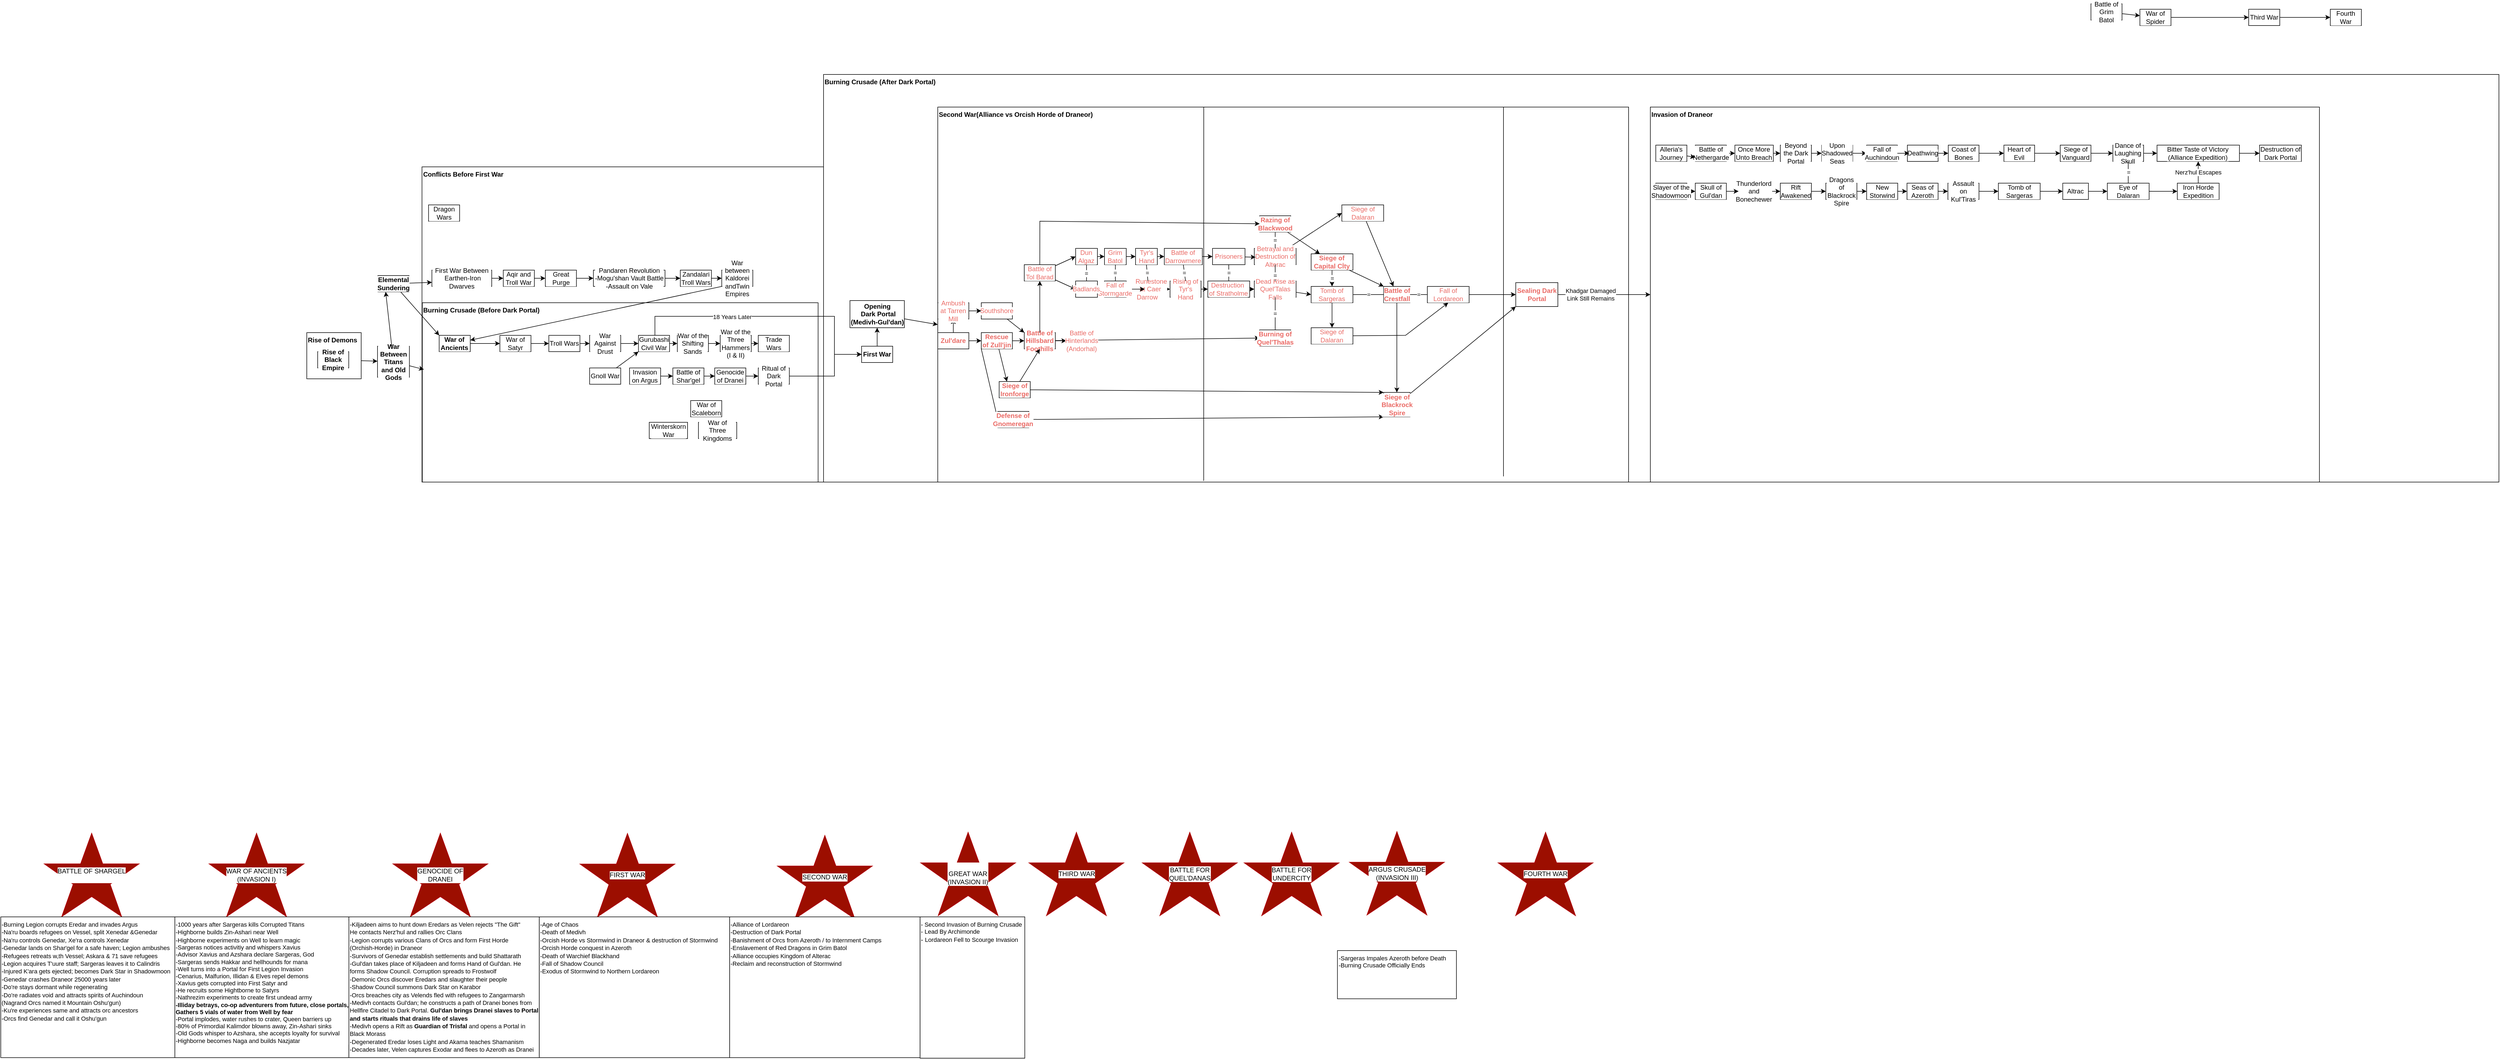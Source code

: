 <mxfile version="25.0.3">
  <diagram name="Page-1" id="KJoU3d3SJdPES4LQAqq6">
    <mxGraphModel dx="2384" dy="-1321" grid="1" gridSize="10" guides="1" tooltips="1" connect="1" arrows="1" fold="1" page="1" pageScale="1" pageWidth="850" pageHeight="1100" math="0" shadow="0">
      <root>
        <mxCell id="0" />
        <mxCell id="1" parent="0" />
        <mxCell id="0KqqUuabSOPp1zFiWMTm-103" style="edgeStyle=orthogonalEdgeStyle;rounded=0;orthogonalLoop=1;jettySize=auto;html=1;entryX=0;entryY=0.5;entryDx=0;entryDy=0;labelBackgroundColor=default;labelBorderColor=none;fontColor=default;" edge="1" parent="1">
          <mxGeometry relative="1" as="geometry">
            <mxPoint x="2278.23" y="3780" as="sourcePoint" />
            <mxPoint x="1928.51" y="3580" as="targetPoint" />
          </mxGeometry>
        </mxCell>
        <mxCell id="0KqqUuabSOPp1zFiWMTm-100" value="Burning Crusade (After Dark Portal)" style="rounded=0;html=1;strokeColor=default;align=left;verticalAlign=top;fontFamily=Helvetica;fontSize=12;fontColor=default;labelBorderColor=none;labelBackgroundColor=default;fillColor=default;fontStyle=1;whiteSpace=wrap;" vertex="1" parent="1">
          <mxGeometry x="1420" y="3130" width="3080" height="750" as="geometry" />
        </mxCell>
        <mxCell id="0KqqUuabSOPp1zFiWMTm-1" value="Conflicts Before First War" style="rounded=0;html=1;strokeColor=default;align=left;verticalAlign=top;fontFamily=Helvetica;fontSize=12;fontColor=default;labelBorderColor=none;labelBackgroundColor=default;fillColor=default;fontStyle=1;whiteSpace=wrap;" vertex="1" parent="1">
          <mxGeometry x="681.79" y="3300" width="738.21" height="580" as="geometry" />
        </mxCell>
        <mxCell id="0KqqUuabSOPp1zFiWMTm-2" value="Burning Crusade (Before Dark Portal)" style="rounded=0;html=1;strokeColor=default;align=left;verticalAlign=top;fontFamily=Helvetica;fontSize=12;fontColor=default;labelBorderColor=none;labelBackgroundColor=default;fillColor=default;fontStyle=1;whiteSpace=wrap;" vertex="1" parent="1">
          <mxGeometry x="682.38" y="3550" width="727.62" height="330" as="geometry" />
        </mxCell>
        <mxCell id="0KqqUuabSOPp1zFiWMTm-5" style="edgeStyle=none;shape=connector;rounded=0;orthogonalLoop=1;jettySize=auto;html=1;strokeColor=default;align=center;verticalAlign=middle;fontFamily=Helvetica;fontSize=11;fontColor=default;labelBackgroundColor=default;endArrow=classic;fontStyle=1;labelBorderColor=none;" edge="1" parent="1" source="0KqqUuabSOPp1zFiWMTm-6" target="0KqqUuabSOPp1zFiWMTm-7">
          <mxGeometry relative="1" as="geometry" />
        </mxCell>
        <mxCell id="0KqqUuabSOPp1zFiWMTm-7" value="War Between Titans and Old Gods" style="rounded=0;html=1;strokeColor=default;align=center;verticalAlign=middle;fontFamily=Helvetica;fontSize=12;fontColor=default;labelBorderColor=none;labelBackgroundColor=default;fillColor=default;direction=south;fontStyle=1;whiteSpace=wrap;" vertex="1" parent="1">
          <mxGeometry x="600" y="3630" width="58.66" height="57.14" as="geometry" />
        </mxCell>
        <mxCell id="0KqqUuabSOPp1zFiWMTm-11" value="War of Ancients" style="rounded=0;html=1;strokeColor=default;align=center;verticalAlign=middle;fontFamily=Helvetica;fontSize=12;fontColor=default;labelBorderColor=none;labelBackgroundColor=default;fillColor=default;fontStyle=1;whiteSpace=wrap;" vertex="1" parent="1">
          <mxGeometry x="713.37" y="3610" width="57.14" height="30" as="geometry" />
        </mxCell>
        <mxCell id="0KqqUuabSOPp1zFiWMTm-12" style="rounded=0;orthogonalLoop=1;jettySize=auto;html=1;entryX=0;entryY=0;entryDx=0;entryDy=0;labelBackgroundColor=default;labelBorderColor=none;fontColor=default;" edge="1" parent="1" source="0KqqUuabSOPp1zFiWMTm-14" target="0KqqUuabSOPp1zFiWMTm-11">
          <mxGeometry relative="1" as="geometry" />
        </mxCell>
        <mxCell id="0KqqUuabSOPp1zFiWMTm-13" style="edgeStyle=none;shape=connector;rounded=0;orthogonalLoop=1;jettySize=auto;html=1;strokeColor=default;align=center;verticalAlign=middle;fontFamily=Helvetica;fontSize=11;fontColor=default;labelBackgroundColor=default;endArrow=classic;entryX=0;entryY=0.75;entryDx=0;entryDy=0;labelBorderColor=none;" edge="1" parent="1" source="0KqqUuabSOPp1zFiWMTm-14" target="0KqqUuabSOPp1zFiWMTm-42">
          <mxGeometry relative="1" as="geometry" />
        </mxCell>
        <mxCell id="0KqqUuabSOPp1zFiWMTm-14" value="Elemental Sundering" style="rounded=0;html=1;strokeColor=default;align=center;verticalAlign=middle;fontFamily=Helvetica;fontSize=12;fontColor=default;labelBorderColor=none;labelBackgroundColor=default;fillColor=default;fontStyle=1;whiteSpace=wrap;" vertex="1" parent="1">
          <mxGeometry x="600.76" y="3500" width="57.14" height="30" as="geometry" />
        </mxCell>
        <mxCell id="0KqqUuabSOPp1zFiWMTm-28" style="edgeStyle=none;shape=connector;rounded=0;orthogonalLoop=1;jettySize=auto;html=1;strokeColor=default;align=center;verticalAlign=middle;fontFamily=Helvetica;fontSize=11;fontColor=default;labelBackgroundColor=default;endArrow=classic;exitX=0;exitY=1;exitDx=0;exitDy=0;labelBorderColor=none;" edge="1" parent="1" source="0KqqUuabSOPp1zFiWMTm-29" target="0KqqUuabSOPp1zFiWMTm-11">
          <mxGeometry relative="1" as="geometry" />
        </mxCell>
        <mxCell id="0KqqUuabSOPp1zFiWMTm-29" value="War between Kaldorei andTwin Empires" style="rounded=0;html=1;strokeColor=default;align=center;verticalAlign=middle;fontFamily=Helvetica;fontSize=12;fontColor=default;labelBorderColor=none;labelBackgroundColor=default;fillColor=default;whiteSpace=wrap;" vertex="1" parent="1">
          <mxGeometry x="1232.86" y="3490" width="57.14" height="30" as="geometry" />
        </mxCell>
        <mxCell id="0KqqUuabSOPp1zFiWMTm-30" value="" style="edgeStyle=none;shape=connector;rounded=0;orthogonalLoop=1;jettySize=auto;html=1;strokeColor=default;align=center;verticalAlign=middle;fontFamily=Helvetica;fontSize=11;fontColor=default;labelBackgroundColor=default;endArrow=classic;labelBorderColor=none;" edge="1" parent="1" source="0KqqUuabSOPp1zFiWMTm-31" target="0KqqUuabSOPp1zFiWMTm-46">
          <mxGeometry relative="1" as="geometry" />
        </mxCell>
        <mxCell id="0KqqUuabSOPp1zFiWMTm-31" value="War of Satyr" style="rounded=0;html=1;strokeColor=default;align=center;verticalAlign=middle;fontFamily=Helvetica;fontSize=12;fontColor=default;labelBorderColor=none;labelBackgroundColor=default;fillColor=default;whiteSpace=wrap;" vertex="1" parent="1">
          <mxGeometry x="825.0" y="3610" width="57.14" height="30" as="geometry" />
        </mxCell>
        <mxCell id="0KqqUuabSOPp1zFiWMTm-32" value="" style="edgeStyle=none;shape=connector;rounded=0;orthogonalLoop=1;jettySize=auto;html=1;strokeColor=default;align=center;verticalAlign=middle;fontFamily=Helvetica;fontSize=11;fontColor=default;labelBackgroundColor=default;endArrow=classic;labelBorderColor=none;" edge="1" parent="1" source="0KqqUuabSOPp1zFiWMTm-11" target="0KqqUuabSOPp1zFiWMTm-31">
          <mxGeometry relative="1" as="geometry" />
        </mxCell>
        <mxCell id="0KqqUuabSOPp1zFiWMTm-33" style="edgeStyle=none;shape=connector;rounded=0;orthogonalLoop=1;jettySize=auto;html=1;strokeColor=default;align=center;verticalAlign=middle;fontFamily=Helvetica;fontSize=11;fontColor=default;labelBackgroundColor=default;endArrow=classic;labelBorderColor=none;" edge="1" parent="1" source="0KqqUuabSOPp1zFiWMTm-34" target="0KqqUuabSOPp1zFiWMTm-29">
          <mxGeometry relative="1" as="geometry">
            <mxPoint x="1240" y="3505" as="targetPoint" />
          </mxGeometry>
        </mxCell>
        <mxCell id="0KqqUuabSOPp1zFiWMTm-34" value="Zandalari Troll Wars" style="rounded=0;html=1;strokeColor=default;align=center;verticalAlign=middle;fontFamily=Helvetica;fontSize=12;fontColor=default;labelBorderColor=none;labelBackgroundColor=default;fillColor=default;whiteSpace=wrap;" vertex="1" parent="1">
          <mxGeometry x="1156.71" y="3490" width="57.14" height="30" as="geometry" />
        </mxCell>
        <mxCell id="0KqqUuabSOPp1zFiWMTm-35" value="" style="edgeStyle=none;shape=connector;rounded=0;orthogonalLoop=1;jettySize=auto;html=1;strokeColor=default;align=center;verticalAlign=middle;fontFamily=Helvetica;fontSize=11;fontColor=default;labelBackgroundColor=default;endArrow=classic;labelBorderColor=none;" edge="1" parent="1" source="0KqqUuabSOPp1zFiWMTm-36" target="0KqqUuabSOPp1zFiWMTm-34">
          <mxGeometry relative="1" as="geometry" />
        </mxCell>
        <mxCell id="0KqqUuabSOPp1zFiWMTm-36" value="Pandaren Revolution&lt;div&gt;-Mogu&#39;shan Vault Battle&lt;/div&gt;&lt;div&gt;-Assault on Vale&lt;/div&gt;" style="rounded=0;html=1;strokeColor=default;align=center;verticalAlign=middle;fontFamily=Helvetica;fontSize=12;fontColor=default;labelBorderColor=none;labelBackgroundColor=default;fillColor=default;whiteSpace=wrap;" vertex="1" parent="1">
          <mxGeometry x="996.92" y="3490" width="131.65" height="30" as="geometry" />
        </mxCell>
        <mxCell id="0KqqUuabSOPp1zFiWMTm-37" value="" style="edgeStyle=none;shape=connector;rounded=0;orthogonalLoop=1;jettySize=auto;html=1;strokeColor=default;align=center;verticalAlign=middle;fontFamily=Helvetica;fontSize=11;fontColor=default;labelBackgroundColor=default;endArrow=classic;labelBorderColor=none;" edge="1" parent="1" source="0KqqUuabSOPp1zFiWMTm-38" target="0KqqUuabSOPp1zFiWMTm-36">
          <mxGeometry relative="1" as="geometry" />
        </mxCell>
        <mxCell id="0KqqUuabSOPp1zFiWMTm-38" value="Great Purge" style="rounded=0;html=1;strokeColor=default;align=center;verticalAlign=middle;fontFamily=Helvetica;fontSize=12;fontColor=default;labelBorderColor=none;labelBackgroundColor=default;fillColor=default;whiteSpace=wrap;" vertex="1" parent="1">
          <mxGeometry x="908.57" y="3490" width="57.14" height="30" as="geometry" />
        </mxCell>
        <mxCell id="0KqqUuabSOPp1zFiWMTm-39" style="edgeStyle=none;shape=connector;rounded=0;orthogonalLoop=1;jettySize=auto;html=1;entryX=0;entryY=0.5;entryDx=0;entryDy=0;strokeColor=default;align=center;verticalAlign=middle;fontFamily=Helvetica;fontSize=11;fontColor=default;labelBackgroundColor=default;endArrow=classic;labelBorderColor=none;" edge="1" parent="1" source="0KqqUuabSOPp1zFiWMTm-40" target="0KqqUuabSOPp1zFiWMTm-38">
          <mxGeometry relative="1" as="geometry" />
        </mxCell>
        <mxCell id="0KqqUuabSOPp1zFiWMTm-40" value="Aqir and Troll War" style="rounded=0;html=1;strokeColor=default;align=center;verticalAlign=middle;fontFamily=Helvetica;fontSize=12;fontColor=default;labelBorderColor=none;labelBackgroundColor=default;fillColor=default;whiteSpace=wrap;" vertex="1" parent="1">
          <mxGeometry x="831.25" y="3490" width="57.14" height="30" as="geometry" />
        </mxCell>
        <mxCell id="0KqqUuabSOPp1zFiWMTm-41" style="edgeStyle=none;shape=connector;rounded=0;orthogonalLoop=1;jettySize=auto;html=1;strokeColor=default;align=center;verticalAlign=middle;fontFamily=Helvetica;fontSize=11;fontColor=default;labelBackgroundColor=default;endArrow=classic;labelBorderColor=none;" edge="1" parent="1" source="0KqqUuabSOPp1zFiWMTm-42" target="0KqqUuabSOPp1zFiWMTm-40">
          <mxGeometry relative="1" as="geometry" />
        </mxCell>
        <mxCell id="0KqqUuabSOPp1zFiWMTm-42" value="First War Between&lt;div&gt;&amp;nbsp;Earthen-Iron Dwarves&lt;/div&gt;" style="rounded=0;html=1;strokeColor=default;align=center;verticalAlign=middle;fontFamily=Helvetica;fontSize=12;fontColor=default;labelBorderColor=none;labelBackgroundColor=default;fillColor=default;whiteSpace=wrap;" vertex="1" parent="1">
          <mxGeometry x="700" y="3490" width="110" height="30" as="geometry" />
        </mxCell>
        <mxCell id="0KqqUuabSOPp1zFiWMTm-43" style="edgeStyle=none;shape=connector;rounded=0;orthogonalLoop=1;jettySize=auto;html=1;entryX=0.25;entryY=1;entryDx=0;entryDy=0;strokeColor=default;align=center;verticalAlign=middle;fontFamily=Helvetica;fontSize=11;fontColor=default;labelBackgroundColor=default;endArrow=classic;labelBorderColor=none;" edge="1" parent="1" source="0KqqUuabSOPp1zFiWMTm-7" target="0KqqUuabSOPp1zFiWMTm-14">
          <mxGeometry relative="1" as="geometry" />
        </mxCell>
        <mxCell id="0KqqUuabSOPp1zFiWMTm-44" style="edgeStyle=none;shape=connector;rounded=0;orthogonalLoop=1;jettySize=auto;html=1;entryX=0.004;entryY=0.372;entryDx=0;entryDy=0;entryPerimeter=0;strokeColor=default;align=center;verticalAlign=middle;fontFamily=Helvetica;fontSize=11;fontColor=default;labelBackgroundColor=default;endArrow=classic;labelBorderColor=none;" edge="1" parent="1" source="0KqqUuabSOPp1zFiWMTm-7" target="0KqqUuabSOPp1zFiWMTm-2">
          <mxGeometry relative="1" as="geometry" />
        </mxCell>
        <mxCell id="0KqqUuabSOPp1zFiWMTm-45" value="" style="edgeStyle=none;shape=connector;rounded=0;orthogonalLoop=1;jettySize=auto;html=1;strokeColor=default;align=center;verticalAlign=middle;fontFamily=Helvetica;fontSize=11;fontColor=default;labelBackgroundColor=default;endArrow=classic;labelBorderColor=none;" edge="1" parent="1" source="0KqqUuabSOPp1zFiWMTm-46" target="0KqqUuabSOPp1zFiWMTm-48">
          <mxGeometry relative="1" as="geometry" />
        </mxCell>
        <mxCell id="0KqqUuabSOPp1zFiWMTm-46" value="Troll Wars" style="rounded=0;html=1;strokeColor=default;align=center;verticalAlign=middle;fontFamily=Helvetica;fontSize=12;fontColor=default;labelBorderColor=none;labelBackgroundColor=default;fillColor=default;whiteSpace=wrap;" vertex="1" parent="1">
          <mxGeometry x="915.0" y="3610" width="57.14" height="30" as="geometry" />
        </mxCell>
        <mxCell id="0KqqUuabSOPp1zFiWMTm-47" value="" style="edgeStyle=none;shape=connector;rounded=0;orthogonalLoop=1;jettySize=auto;html=1;strokeColor=default;align=center;verticalAlign=middle;fontFamily=Helvetica;fontSize=11;fontColor=default;labelBackgroundColor=default;endArrow=classic;labelBorderColor=none;" edge="1" parent="1" source="0KqqUuabSOPp1zFiWMTm-48" target="0KqqUuabSOPp1zFiWMTm-50">
          <mxGeometry relative="1" as="geometry" />
        </mxCell>
        <mxCell id="0KqqUuabSOPp1zFiWMTm-48" value="War Against Drust" style="rounded=0;html=1;strokeColor=default;align=center;verticalAlign=middle;fontFamily=Helvetica;fontSize=12;fontColor=default;labelBorderColor=none;labelBackgroundColor=default;fillColor=default;whiteSpace=wrap;" vertex="1" parent="1">
          <mxGeometry x="990.0" y="3610" width="57.14" height="30" as="geometry" />
        </mxCell>
        <mxCell id="0KqqUuabSOPp1zFiWMTm-49" value="" style="edgeStyle=none;shape=connector;rounded=0;orthogonalLoop=1;jettySize=auto;html=1;strokeColor=default;align=center;verticalAlign=middle;fontFamily=Helvetica;fontSize=11;fontColor=default;labelBackgroundColor=default;endArrow=classic;labelBorderColor=none;" edge="1" parent="1" source="0KqqUuabSOPp1zFiWMTm-50" target="0KqqUuabSOPp1zFiWMTm-52">
          <mxGeometry relative="1" as="geometry" />
        </mxCell>
        <mxCell id="0KqqUuabSOPp1zFiWMTm-117" style="edgeStyle=orthogonalEdgeStyle;rounded=0;orthogonalLoop=1;jettySize=auto;html=1;entryX=0;entryY=0.5;entryDx=0;entryDy=0;labelBackgroundColor=default;labelBorderColor=none;fontColor=default;" edge="1" parent="1" source="0KqqUuabSOPp1zFiWMTm-50" target="0KqqUuabSOPp1zFiWMTm-107">
          <mxGeometry relative="1" as="geometry">
            <Array as="points">
              <mxPoint x="1110" y="3575" />
              <mxPoint x="1440" y="3575" />
              <mxPoint x="1440" y="3645" />
            </Array>
          </mxGeometry>
        </mxCell>
        <mxCell id="0KqqUuabSOPp1zFiWMTm-119" value="18 Years Later" style="edgeLabel;html=1;align=center;verticalAlign=middle;resizable=0;points=[];labelBackgroundColor=default;labelBorderColor=none;fontColor=default;" vertex="1" connectable="0" parent="0KqqUuabSOPp1zFiWMTm-117">
          <mxGeometry x="-0.273" y="-1" relative="1" as="geometry">
            <mxPoint as="offset" />
          </mxGeometry>
        </mxCell>
        <mxCell id="0KqqUuabSOPp1zFiWMTm-50" value="Gurubashi Civil War" style="rounded=0;html=1;strokeColor=default;align=center;verticalAlign=middle;fontFamily=Helvetica;fontSize=12;fontColor=default;labelBorderColor=none;labelBackgroundColor=default;fillColor=default;whiteSpace=wrap;" vertex="1" parent="1">
          <mxGeometry x="1079.75" y="3610" width="57.14" height="30" as="geometry" />
        </mxCell>
        <mxCell id="0KqqUuabSOPp1zFiWMTm-51" value="" style="edgeStyle=none;shape=connector;rounded=0;orthogonalLoop=1;jettySize=auto;html=1;strokeColor=default;align=center;verticalAlign=middle;fontFamily=Helvetica;fontSize=11;fontColor=default;labelBackgroundColor=default;endArrow=classic;labelBorderColor=none;" edge="1" parent="1" source="0KqqUuabSOPp1zFiWMTm-52" target="0KqqUuabSOPp1zFiWMTm-54">
          <mxGeometry relative="1" as="geometry" />
        </mxCell>
        <mxCell id="0KqqUuabSOPp1zFiWMTm-52" value="War of the Shifting Sands" style="rounded=0;html=1;strokeColor=default;align=center;verticalAlign=middle;fontFamily=Helvetica;fontSize=12;fontColor=default;labelBorderColor=none;labelBackgroundColor=default;fillColor=default;whiteSpace=wrap;" vertex="1" parent="1">
          <mxGeometry x="1151.24" y="3610" width="57.14" height="30" as="geometry" />
        </mxCell>
        <mxCell id="0KqqUuabSOPp1zFiWMTm-53" value="" style="edgeStyle=none;shape=connector;rounded=0;orthogonalLoop=1;jettySize=auto;html=1;strokeColor=default;align=center;verticalAlign=middle;fontFamily=Helvetica;fontSize=11;fontColor=default;labelBackgroundColor=default;endArrow=classic;labelBorderColor=none;" edge="1" parent="1" source="0KqqUuabSOPp1zFiWMTm-54" target="0KqqUuabSOPp1zFiWMTm-55">
          <mxGeometry relative="1" as="geometry" />
        </mxCell>
        <mxCell id="0KqqUuabSOPp1zFiWMTm-54" value="War of the Three Hammers&lt;div&gt;(I &amp;amp; II)&lt;/div&gt;" style="rounded=0;html=1;strokeColor=default;align=center;verticalAlign=middle;fontFamily=Helvetica;fontSize=12;fontColor=default;labelBorderColor=none;labelBackgroundColor=default;fillColor=default;whiteSpace=wrap;" vertex="1" parent="1">
          <mxGeometry x="1230" y="3610" width="57.14" height="30" as="geometry" />
        </mxCell>
        <mxCell id="0KqqUuabSOPp1zFiWMTm-55" value="Trade Wars" style="rounded=0;html=1;strokeColor=default;align=center;verticalAlign=middle;fontFamily=Helvetica;fontSize=12;fontColor=default;labelBorderColor=none;labelBackgroundColor=default;fillColor=default;whiteSpace=wrap;" vertex="1" parent="1">
          <mxGeometry x="1300.0" y="3610" width="57.14" height="30" as="geometry" />
        </mxCell>
        <mxCell id="0KqqUuabSOPp1zFiWMTm-59" value="BATTLE OF SHARGEL&lt;div&gt;&lt;br&gt;&lt;/div&gt;" style="verticalLabelPosition=middle;verticalAlign=middle;html=1;shape=mxgraph.basic.star;fillColor=#9C0E00;strokeColor=#B20000;fontColor=default;labelPosition=center;align=center;labelBackgroundColor=default;labelBorderColor=none;whiteSpace=wrap;" vertex="1" parent="1">
          <mxGeometry x="-12.84" y="4526" width="174.75" height="153.63" as="geometry" />
        </mxCell>
        <mxCell id="0KqqUuabSOPp1zFiWMTm-60" value="&lt;div&gt;WAR OF ANCIENTS&lt;/div&gt;&lt;div&gt;(INVASION I)&lt;/div&gt;" style="verticalLabelPosition=middle;verticalAlign=middle;html=1;shape=mxgraph.basic.star;fillColor=#9C0E00;strokeColor=#B20000;fontColor=default;labelPosition=center;align=center;labelBackgroundColor=default;labelBorderColor=none;whiteSpace=wrap;" vertex="1" parent="1">
          <mxGeometry x="290.27" y="4526" width="174.75" height="153.63" as="geometry" />
        </mxCell>
        <mxCell id="0KqqUuabSOPp1zFiWMTm-62" value="&lt;span style=&quot;font-size: 11px; text-wrap-mode: nowrap;&quot;&gt;-1000 years after Sargeras kills Corrupted Titans&lt;/span&gt;&lt;div&gt;&lt;font&gt;&lt;span style=&quot;font-size: 11px; text-wrap-mode: nowrap;&quot;&gt;-Highborne builds Zin-Ashari near Well&lt;br&gt;&lt;/span&gt;&lt;/font&gt;&lt;div&gt;&lt;span style=&quot;font-size: 11px; text-wrap-mode: nowrap;&quot;&gt;-Highborne e&lt;/span&gt;&lt;span style=&quot;font-size: 11px; text-wrap-mode: nowrap;&quot;&gt;xperiments on Well to learn magic&lt;/span&gt;&lt;/div&gt;&lt;div&gt;&lt;div style=&quot;font-size: 11px; text-wrap-mode: nowrap;&quot;&gt;-Sargeras notices activitiy and whispers Xavius&lt;/div&gt;&lt;div style=&quot;font-size: 11px; text-wrap-mode: nowrap;&quot;&gt;-Advisor Xavius and Azshara declare Sargeras, God&lt;/div&gt;&lt;div style=&quot;font-size: 11px; text-wrap-mode: nowrap;&quot;&gt;-Sargeras sends Hakkar and hellhounds for mana&lt;span style=&quot;&quot;&gt;&amp;nbsp;&lt;/span&gt;&lt;/div&gt;&lt;div style=&quot;font-size: 11px; text-wrap-mode: nowrap;&quot;&gt;-Well turns into a Portal for First Legion Invasion&lt;span style=&quot;&quot;&gt;&amp;nbsp;&lt;/span&gt;&lt;/div&gt;&lt;div style=&quot;font-size: 11px; text-wrap-mode: nowrap;&quot;&gt;&lt;span style=&quot;&quot;&gt;-Cenarius, Malfurion, Illidan &amp;amp; Elves repel demons&lt;/span&gt;&lt;/div&gt;&lt;div style=&quot;font-size: 11px; text-wrap-mode: nowrap;&quot;&gt;&lt;span style=&quot;&quot;&gt;-Xavius gets corrupted into First Satyr and&lt;/span&gt;&lt;/div&gt;&lt;div style=&quot;font-size: 11px; text-wrap-mode: nowrap;&quot;&gt;&lt;span style=&quot;&quot;&gt;-He recruits some Hightborne to Satyrs&lt;/span&gt;&lt;/div&gt;&lt;div style=&quot;font-size: 11px; text-wrap-mode: nowrap;&quot;&gt;&lt;span style=&quot;&quot;&gt;-Nathrezim experiments to create first undead army&lt;/span&gt;&lt;/div&gt;&lt;div style=&quot;font-size: 11px; text-wrap-mode: nowrap;&quot;&gt;&lt;span style=&quot;&quot;&gt;&lt;b&gt;-Illiday betrays, co-op adventurers from future, close portals,&lt;/b&gt;&lt;/span&gt;&lt;/div&gt;&lt;div style=&quot;font-size: 11px; text-wrap-mode: nowrap;&quot;&gt;&lt;span style=&quot;&quot;&gt;&lt;b&gt;Gathers 5 vials of water from Well by fear&lt;/b&gt;&lt;/span&gt;&lt;/div&gt;&lt;div style=&quot;font-size: 11px; text-wrap-mode: nowrap;&quot;&gt;&lt;span style=&quot;&quot;&gt;-Portal implodes, water rushes to crater, Queen barriers up&lt;span style=&quot;white-space: pre;&quot;&gt;&#x9;&lt;/span&gt;&lt;/span&gt;&lt;/div&gt;&lt;div style=&quot;font-size: 11px; text-wrap-mode: nowrap;&quot;&gt;-80% of Primordial Kalimdor blowns away,&amp;nbsp;&lt;span style=&quot;&quot;&gt;Zin-Ashari sinks&lt;/span&gt;&lt;/div&gt;&lt;div style=&quot;font-size: 11px; text-wrap-mode: nowrap;&quot;&gt;&lt;span style=&quot;&quot;&gt;-Old Gods whisper to Azshara, she accepts loyalty for survival&lt;/span&gt;&lt;/div&gt;&lt;div style=&quot;font-size: 11px; text-wrap-mode: nowrap;&quot;&gt;&lt;span style=&quot;&quot;&gt;-Highborne becomes Naga and builds Nazjatar&lt;/span&gt;&lt;/div&gt;&lt;/div&gt;&lt;/div&gt;" style="html=1;align=left;verticalAlign=top;labelBackgroundColor=default;labelBorderColor=none;fontColor=default;whiteSpace=wrap;" vertex="1" parent="1">
          <mxGeometry x="227.41" y="4680" width="320" height="259" as="geometry" />
        </mxCell>
        <mxCell id="0KqqUuabSOPp1zFiWMTm-63" value="FIRST WAR" style="verticalLabelPosition=middle;verticalAlign=middle;html=1;shape=mxgraph.basic.star;fillColor=#9C0E00;strokeColor=#B20000;fontColor=default;labelPosition=center;align=center;labelBackgroundColor=default;labelBorderColor=none;whiteSpace=wrap;" vertex="1" parent="1">
          <mxGeometry x="972.14" y="4526.37" width="174.75" height="153.63" as="geometry" />
        </mxCell>
        <mxCell id="0KqqUuabSOPp1zFiWMTm-64" value="SECOND WAR" style="verticalLabelPosition=middle;verticalAlign=middle;html=1;shape=mxgraph.basic.star;fillColor=#9C0E00;strokeColor=#B20000;fontColor=default;labelPosition=center;align=center;labelBackgroundColor=default;labelBorderColor=none;whiteSpace=wrap;" vertex="1" parent="1">
          <mxGeometry x="1335.04" y="4530" width="174.75" height="153.63" as="geometry" />
        </mxCell>
        <mxCell id="0KqqUuabSOPp1zFiWMTm-66" value="&lt;div&gt;&lt;span style=&quot;&quot;&gt;&lt;font&gt;&lt;br&gt;&lt;/font&gt;&lt;/span&gt;&lt;/div&gt;&lt;div&gt;&lt;span style=&quot;&quot;&gt;&lt;font&gt;GREAT WAR&lt;/font&gt;&lt;/span&gt;&lt;/div&gt;&lt;div&gt;&lt;font&gt;(INVASION II)&lt;/font&gt;&lt;/div&gt;" style="verticalLabelPosition=middle;verticalAlign=middle;html=1;shape=mxgraph.basic.star;fillColor=#9C0E00;strokeColor=#B20000;fontColor=default;labelPosition=center;align=center;labelBackgroundColor=default;labelBorderColor=none;whiteSpace=wrap;" vertex="1" parent="1">
          <mxGeometry x="1598.41" y="4524.18" width="174.75" height="153.63" as="geometry" />
        </mxCell>
        <mxCell id="0KqqUuabSOPp1zFiWMTm-67" value="&lt;span style=&quot;font-family: Helvetica; font-size: 11px; font-style: normal; font-variant-ligatures: normal; font-variant-caps: normal; letter-spacing: normal; orphans: 2; text-indent: 0px; text-transform: none; widows: 2; word-spacing: 0px; -webkit-text-stroke-width: 0px; white-space: nowrap; text-decoration-thickness: initial; text-decoration-style: initial; text-decoration-color: initial; float: none; display: inline !important;&quot;&gt;- Second Invasion of&amp;nbsp;&lt;/span&gt;&lt;span style=&quot;font-size: 11px; text-wrap-mode: nowrap;&quot;&gt;Burning Crusade&lt;/span&gt;&lt;div style=&quot;forced-color-adjust: none; font-family: Helvetica; font-size: 11px; font-style: normal; font-variant-ligatures: normal; font-variant-caps: normal; letter-spacing: normal; orphans: 2; text-indent: 0px; text-transform: none; widows: 2; word-spacing: 0px; -webkit-text-stroke-width: 0px; white-space: nowrap; text-decoration-thickness: initial; text-decoration-style: initial; text-decoration-color: initial;&quot;&gt;- Lead By Archimonde&lt;/div&gt;&lt;div&gt;-&amp;nbsp;&lt;span style=&quot;font-size: 11px; text-align: center; text-wrap-mode: nowrap;&quot;&gt;Lordareon Fell to&amp;nbsp;&lt;/span&gt;&lt;span style=&quot;font-size: 11px; text-align: center; text-wrap-mode: nowrap;&quot;&gt;Scourge Invasion&lt;/span&gt;&lt;/div&gt;" style="html=1;align=left;verticalAlign=top;fontStyle=0;labelBackgroundColor=default;labelBorderColor=none;fontColor=default;whiteSpace=wrap;" vertex="1" parent="1">
          <mxGeometry x="1597.41" y="4680" width="192.59" height="260" as="geometry" />
        </mxCell>
        <mxCell id="0KqqUuabSOPp1zFiWMTm-68" value="THIRD WAR" style="verticalLabelPosition=middle;verticalAlign=middle;html=1;shape=mxgraph.basic.star;fillColor=#9C0E00;strokeColor=#B20000;fontColor=default;labelPosition=center;align=center;labelBackgroundColor=default;labelBorderColor=none;whiteSpace=wrap;" vertex="1" parent="1">
          <mxGeometry x="1797.52" y="4524.18" width="174.75" height="153.63" as="geometry" />
        </mxCell>
        <mxCell id="0KqqUuabSOPp1zFiWMTm-69" value="BATTLE FOR&lt;div&gt;QUEL&#39;DANAS&lt;/div&gt;" style="verticalLabelPosition=middle;verticalAlign=middle;html=1;shape=mxgraph.basic.star;fillColor=#9C0E00;strokeColor=#B20000;fontColor=default;labelPosition=center;align=center;labelBackgroundColor=default;labelBorderColor=none;whiteSpace=wrap;" vertex="1" parent="1">
          <mxGeometry x="2005.91" y="4524.18" width="174.75" height="153.63" as="geometry" />
        </mxCell>
        <mxCell id="0KqqUuabSOPp1zFiWMTm-70" value="BATTLE FOR&lt;div&gt;UNDERCITY&lt;/div&gt;" style="verticalLabelPosition=middle;verticalAlign=middle;html=1;shape=mxgraph.basic.star;fillColor=#9C0E00;strokeColor=#B20000;fontColor=default;labelPosition=center;align=center;labelBackgroundColor=default;labelBorderColor=none;whiteSpace=wrap;" vertex="1" parent="1">
          <mxGeometry x="2193.16" y="4524.18" width="174.75" height="153.63" as="geometry" />
        </mxCell>
        <mxCell id="0KqqUuabSOPp1zFiWMTm-72" value="&lt;div&gt;ARGUS CRUSADE&lt;/div&gt;&lt;div&gt;(INVASION III)&lt;/div&gt;" style="verticalLabelPosition=middle;verticalAlign=middle;html=1;shape=mxgraph.basic.star;fillColor=#9C0E00;strokeColor=#B20000;fontColor=default;labelPosition=center;align=center;labelBackgroundColor=default;labelBorderColor=none;whiteSpace=wrap;" vertex="1" parent="1">
          <mxGeometry x="2386.74" y="4523" width="174.75" height="153.63" as="geometry" />
        </mxCell>
        <mxCell id="0KqqUuabSOPp1zFiWMTm-73" value="&lt;span style=&quot;font-size: 11px; text-wrap-mode: nowrap;&quot;&gt;-Sargeras Impales&lt;/span&gt;&lt;span style=&quot;font-size: 11px; text-wrap-mode: nowrap;&quot;&gt;&amp;nbsp;Azeroth before Death&lt;/span&gt;&lt;div style=&quot;font-size: 11px; text-wrap-mode: nowrap;&quot;&gt;-Burning Crusade Officially Ends&lt;/div&gt;" style="html=1;align=left;verticalAlign=top;fontStyle=0;labelBackgroundColor=default;labelBorderColor=none;fontColor=default;whiteSpace=wrap;" vertex="1" parent="1">
          <mxGeometry x="2364.76" y="4742" width="218.71" height="88.71" as="geometry" />
        </mxCell>
        <mxCell id="0KqqUuabSOPp1zFiWMTm-74" value="&lt;font&gt;&lt;span style=&quot;font-size: 11px; text-wrap-mode: nowrap;&quot;&gt;-Burning Legion corrupts Eredar and invades Argus&lt;/span&gt;&lt;/font&gt;&lt;div&gt;&lt;font&gt;&lt;span style=&quot;font-size: 11px; text-wrap-mode: nowrap;&quot;&gt;-Na&#39;ru boards refugees on Vessel, split&amp;nbsp;&lt;/span&gt;&lt;/font&gt;&lt;span style=&quot;font-size: 11px; text-wrap-mode: nowrap;&quot;&gt;Xenedar &amp;amp;Genedar&lt;/span&gt;&lt;/div&gt;&lt;div&gt;&lt;font&gt;&lt;span style=&quot;font-size: 11px; text-wrap-mode: nowrap;&quot;&gt;-Na&#39;ru controls Genedar, Xe&#39;ra controls Xenedar&lt;/span&gt;&lt;/font&gt;&lt;/div&gt;&lt;div&gt;&lt;span style=&quot;font-size: 11px; text-wrap-mode: nowrap;&quot;&gt;&lt;font&gt;-Genedar lands on Shar&#39;gel for a safe haven; Legion ambushes&lt;/font&gt;&lt;/span&gt;&lt;/div&gt;&lt;div&gt;&lt;span style=&quot;font-size: 11px; text-wrap-mode: nowrap;&quot;&gt;&lt;font&gt;-Refugees retreats w,th Vessel; Askara &amp;amp; 71 save refugees&lt;/font&gt;&lt;/span&gt;&lt;/div&gt;&lt;div&gt;&lt;span style=&quot;font-size: 11px; text-wrap-mode: nowrap;&quot;&gt;&lt;font&gt;-Legion acquires T&#39;uure staff; Sargeras leaves it to Calindris&lt;/font&gt;&lt;/span&gt;&lt;/div&gt;&lt;div&gt;&lt;span style=&quot;font-size: 11px; text-wrap-mode: nowrap;&quot;&gt;&lt;font&gt;-Injured K&#39;ara gets ejected; becomes Dark Star in Shadowmoon&lt;br&gt;&lt;/font&gt;&lt;/span&gt;&lt;div&gt;&lt;div&gt;&lt;div&gt;&lt;span style=&quot;font-size: 11px; text-wrap-mode: nowrap;&quot;&gt;&lt;font&gt;-Genedar crashes Draneor 25000 years later&lt;/font&gt;&lt;/span&gt;&lt;/div&gt;&lt;div&gt;&lt;span style=&quot;font-size: 11px; text-wrap-mode: nowrap;&quot;&gt;&lt;font&gt;-Do&#39;re stays dormant while regenerating&lt;/font&gt;&lt;/span&gt;&lt;/div&gt;&lt;div&gt;&lt;span style=&quot;font-size: 11px; text-wrap-mode: nowrap;&quot;&gt;&lt;font&gt;-Do&#39;re radiates void and attracts spirits of Auchindoun&lt;/font&gt;&lt;/span&gt;&lt;/div&gt;&lt;div&gt;&lt;span style=&quot;font-size: 11px; text-wrap-mode: nowrap;&quot;&gt;&lt;font&gt;(Nagrand Orcs named it Mountain Oshu&#39;gun)&lt;/font&gt;&lt;/span&gt;&lt;/div&gt;&lt;div&gt;&lt;span style=&quot;font-size: 11px; text-wrap-mode: nowrap;&quot;&gt;&lt;font&gt;-Ku&#39;re experiences same and attracts orc ancestors&lt;/font&gt;&lt;/span&gt;&lt;/div&gt;&lt;div&gt;&lt;font&gt;&lt;span style=&quot;font-size: 11px; text-wrap-mode: nowrap;&quot;&gt;-Orcs find Genedar and call it&amp;nbsp;&lt;/span&gt;&lt;span style=&quot;font-size: 11px; text-wrap-mode: nowrap;&quot;&gt;Oshu&#39;gun&lt;/span&gt;&lt;/font&gt;&lt;/div&gt;&lt;/div&gt;&lt;/div&gt;&lt;/div&gt;" style="html=1;align=left;verticalAlign=top;labelBackgroundColor=default;labelBorderColor=none;fontColor=default;whiteSpace=wrap;" vertex="1" parent="1">
          <mxGeometry x="-92.55" y="4680" width="320" height="259" as="geometry" />
        </mxCell>
        <mxCell id="0KqqUuabSOPp1zFiWMTm-76" value="GENOCIDE OF&lt;div&gt;DRANEI&lt;/div&gt;" style="verticalLabelPosition=middle;verticalAlign=middle;html=1;shape=mxgraph.basic.star;fillColor=#9C0E00;strokeColor=#B20000;fontColor=default;labelPosition=center;align=center;labelBackgroundColor=default;labelBorderColor=none;whiteSpace=wrap;" vertex="1" parent="1">
          <mxGeometry x="628.2" y="4526" width="174.75" height="153.63" as="geometry" />
        </mxCell>
        <mxCell id="0KqqUuabSOPp1zFiWMTm-77" value="&lt;div&gt;&lt;font&gt;&lt;span style=&quot;font-size: 11px; text-wrap-mode: nowrap;&quot;&gt;-Kiljadeen aims to hunt down Eredars as Velen rejects &quot;The Gift&quot;&lt;/span&gt;&lt;/font&gt;&lt;/div&gt;&lt;div&gt;&lt;font&gt;&lt;span style=&quot;font-size: 11px; text-wrap-mode: nowrap;&quot;&gt;He contacts Nerz&#39;hul and rallies Orc Clans&lt;/span&gt;&lt;/font&gt;&lt;/div&gt;&lt;div&gt;&lt;font&gt;&lt;span style=&quot;font-size: 11px; text-wrap-mode: nowrap;&quot;&gt;-Legion corrupts various Clans of Orcs and form&amp;nbsp;&lt;/span&gt;&lt;/font&gt;&lt;font style=&quot;&quot;&gt;&lt;span style=&quot;font-size: 11px; text-wrap-mode: nowrap;&quot;&gt;First&amp;nbsp;&lt;/span&gt;&lt;/font&gt;&lt;span style=&quot;text-wrap-mode: nowrap; font-size: 11px;&quot;&gt;Horde&amp;nbsp;&lt;/span&gt;&lt;/div&gt;&lt;div&gt;&lt;span style=&quot;text-wrap-mode: nowrap; font-size: 11px;&quot;&gt;(&lt;/span&gt;&lt;font style=&quot;&quot;&gt;&lt;span style=&quot;font-size: 11px; text-wrap-mode: nowrap;&quot;&gt;Orchish-Horde) in&amp;nbsp;&lt;/span&gt;&lt;/font&gt;&lt;span style=&quot;text-wrap-mode: nowrap; font-size: 11px;&quot;&gt;Draneor&lt;/span&gt;&lt;/div&gt;&lt;div&gt;&lt;span style=&quot;text-wrap-mode: nowrap; font-size: 11px;&quot;&gt;-Survivors of Genedar establish settlements and build Shattarath&lt;/span&gt;&lt;/div&gt;&lt;div&gt;&lt;span style=&quot;text-wrap-mode: nowrap; font-size: 11px;&quot;&gt;-Gul&#39;dan takes place of Kiljadeen and forms Hand of Gul&#39;dan. He&lt;/span&gt;&lt;/div&gt;&lt;div&gt;&lt;span style=&quot;text-wrap-mode: nowrap; font-size: 11px;&quot;&gt;forms Shadow Council. Corruption spreads to Frostwolf&lt;/span&gt;&lt;/div&gt;&lt;div&gt;&lt;span style=&quot;text-wrap-mode: nowrap; font-size: 11px;&quot;&gt;-Demonic Orcs discover Eredars and slaughter their people&lt;/span&gt;&lt;/div&gt;&lt;div&gt;&lt;span style=&quot;font-size: 11px; text-wrap-mode: nowrap;&quot;&gt;-Shadow Council summons Dark Star on Karabor&lt;/span&gt;&lt;/div&gt;&lt;div&gt;&lt;span style=&quot;text-wrap-mode: nowrap; font-size: 11px;&quot;&gt;-Orcs breaches city as Velends fled with refugees to Zangarmarsh&lt;/span&gt;&lt;/div&gt;&lt;div&gt;&lt;span style=&quot;text-wrap-mode: nowrap; font-size: 11px;&quot;&gt;-Medivh contacts Gul&#39;dan; he constructs a path of&amp;nbsp;&lt;/span&gt;&lt;span style=&quot;font-size: 11px; text-wrap-mode: nowrap;&quot;&gt;Dranei bones from&amp;nbsp;&lt;/span&gt;&lt;/div&gt;&lt;div&gt;&lt;span style=&quot;font-size: 11px; text-wrap-mode: nowrap;&quot;&gt;Hellfire Citadel to Dark Portal. &lt;b&gt;Gul&#39;dan brings Dranei slaves to Portal&lt;/b&gt;&lt;/span&gt;&lt;/div&gt;&lt;div&gt;&lt;span style=&quot;font-size: 11px; text-wrap-mode: nowrap;&quot;&gt;&lt;b&gt;and starts rituals that drains life of slaves&lt;/b&gt;&amp;nbsp;&lt;/span&gt;&lt;/div&gt;&lt;div&gt;&lt;span style=&quot;font-size: 11px; text-wrap-mode: nowrap;&quot;&gt;-Medivh opens a Rift as&amp;nbsp;&lt;b&gt;Guardian of Trisfal&lt;/b&gt;&amp;nbsp;and opens a Portal in&amp;nbsp;&lt;/span&gt;&lt;/div&gt;&lt;div&gt;&lt;span style=&quot;font-size: 11px; text-wrap-mode: nowrap;&quot;&gt;Black Morass&lt;/span&gt;&lt;/div&gt;&lt;div&gt;&lt;span style=&quot;font-size: 11px; text-wrap-mode: nowrap;&quot;&gt;-Degenerated Eredar loses Light and Akama teaches Shamanism&lt;/span&gt;&lt;/div&gt;&lt;div&gt;&lt;span style=&quot;font-size: 11px; text-wrap-mode: nowrap;&quot;&gt;-Decades later, Velen captures Exodar and flees to Azeroth as Dranei&lt;/span&gt;&lt;/div&gt;" style="html=1;align=left;verticalAlign=top;labelBackgroundColor=default;labelBorderColor=none;fontColor=default;whiteSpace=wrap;" vertex="1" parent="1">
          <mxGeometry x="547.41" y="4680" width="350" height="259" as="geometry" />
        </mxCell>
        <mxCell id="0KqqUuabSOPp1zFiWMTm-78" value="&lt;div&gt;&lt;div&gt;&lt;span style=&quot;font-size: 11px; text-wrap-mode: nowrap;&quot;&gt;-Age of Chaos&amp;nbsp;&lt;/span&gt;&lt;/div&gt;&lt;div&gt;&lt;font&gt;&lt;span style=&quot;font-size: 11px; text-wrap-mode: nowrap;&quot;&gt;-Death of Medivh&lt;/span&gt;&lt;/font&gt;&lt;/div&gt;&lt;div&gt;&lt;span style=&quot;font-size: 11px; text-wrap-mode: nowrap;&quot;&gt;-Orcish Horde vs Stormwind in Draneor &amp;amp; d&lt;/span&gt;&lt;span style=&quot;font-size: 11px; text-wrap-mode: nowrap;&quot;&gt;estruction of Stormwind&lt;/span&gt;&lt;/div&gt;&lt;div&gt;&lt;font&gt;&lt;span style=&quot;font-size: 11px; text-wrap-mode: nowrap;&quot;&gt;-Orcish Horde conquest in Azeroth&lt;/span&gt;&lt;/font&gt;&lt;/div&gt;&lt;div&gt;&lt;font&gt;&lt;span style=&quot;font-size: 11px; text-wrap-mode: nowrap;&quot;&gt;-Death of Warchief Blackhand&lt;/span&gt;&lt;/font&gt;&lt;/div&gt;&lt;div&gt;&lt;font&gt;&lt;span style=&quot;font-size: 11px; text-wrap-mode: nowrap;&quot;&gt;-Fall of Shadow Council&lt;/span&gt;&lt;/font&gt;&lt;/div&gt;&lt;div&gt;&lt;font&gt;&lt;span style=&quot;font-size: 11px; text-wrap-mode: nowrap;&quot;&gt;-Exodus of Stormwind to Northern Lordareon&lt;/span&gt;&lt;/font&gt;&lt;/div&gt;&lt;div&gt;&lt;br&gt;&lt;/div&gt;&lt;/div&gt;" style="html=1;align=left;verticalAlign=top;labelBackgroundColor=default;labelBorderColor=none;fontColor=default;whiteSpace=wrap;" vertex="1" parent="1">
          <mxGeometry x="897.41" y="4680" width="350" height="259" as="geometry" />
        </mxCell>
        <mxCell id="0KqqUuabSOPp1zFiWMTm-79" value="FOURTH WAR" style="verticalLabelPosition=middle;verticalAlign=middle;html=1;shape=mxgraph.basic.star;fillColor=#9C0E00;strokeColor=#B20000;fontColor=default;labelPosition=center;align=center;labelBackgroundColor=default;labelBorderColor=none;whiteSpace=wrap;" vertex="1" parent="1">
          <mxGeometry x="2660" y="4524.18" width="174.75" height="153.63" as="geometry" />
        </mxCell>
        <mxCell id="0KqqUuabSOPp1zFiWMTm-80" value="Dragon Wars" style="rounded=0;html=1;strokeColor=default;align=center;verticalAlign=middle;fontFamily=Helvetica;fontSize=12;fontColor=default;labelBorderColor=none;labelBackgroundColor=default;fillColor=default;whiteSpace=wrap;" vertex="1" parent="1">
          <mxGeometry x="693.84" y="3370" width="57.14" height="30" as="geometry" />
        </mxCell>
        <mxCell id="0KqqUuabSOPp1zFiWMTm-113" value="" style="edgeStyle=orthogonalEdgeStyle;rounded=0;orthogonalLoop=1;jettySize=auto;html=1;labelBackgroundColor=default;labelBorderColor=none;fontColor=default;" edge="1" parent="1" source="0KqqUuabSOPp1zFiWMTm-82" target="0KqqUuabSOPp1zFiWMTm-112">
          <mxGeometry relative="1" as="geometry" />
        </mxCell>
        <mxCell id="0KqqUuabSOPp1zFiWMTm-82" value="Battle of Shar&#39;gel" style="rounded=0;html=1;strokeColor=default;align=center;verticalAlign=middle;fontFamily=Helvetica;fontSize=12;fontColor=default;labelBorderColor=none;labelBackgroundColor=default;fillColor=default;whiteSpace=wrap;" vertex="1" parent="1">
          <mxGeometry x="1143.0" y="3670" width="57.14" height="30" as="geometry" />
        </mxCell>
        <mxCell id="0KqqUuabSOPp1zFiWMTm-83" value="War of Scaleborn" style="rounded=0;html=1;strokeColor=default;align=center;verticalAlign=middle;fontFamily=Helvetica;fontSize=12;fontColor=default;labelBorderColor=none;labelBackgroundColor=default;fillColor=default;whiteSpace=wrap;" vertex="1" parent="1">
          <mxGeometry x="1175.72" y="3730" width="57.14" height="30" as="geometry" />
        </mxCell>
        <mxCell id="0KqqUuabSOPp1zFiWMTm-84" value="Winterskorn&lt;div&gt;War&lt;/div&gt;" style="rounded=0;html=1;strokeColor=default;align=center;verticalAlign=middle;fontFamily=Helvetica;fontSize=12;fontColor=default;labelBorderColor=none;labelBackgroundColor=default;fillColor=default;whiteSpace=wrap;" vertex="1" parent="1">
          <mxGeometry x="1099.57" y="3770" width="70.43" height="30" as="geometry" />
        </mxCell>
        <mxCell id="0KqqUuabSOPp1zFiWMTm-85" value="War of Three Kingdoms" style="rounded=0;html=1;strokeColor=default;align=center;verticalAlign=middle;fontFamily=Helvetica;fontSize=12;fontColor=default;labelBorderColor=none;labelBackgroundColor=default;fillColor=default;whiteSpace=wrap;" vertex="1" parent="1">
          <mxGeometry x="1190" y="3770" width="70.43" height="30" as="geometry" />
        </mxCell>
        <mxCell id="0KqqUuabSOPp1zFiWMTm-91" value="Second War(Alliance vs Orcish Horde of Draneor)" style="rounded=0;html=1;strokeColor=default;align=left;verticalAlign=top;fontFamily=Helvetica;fontSize=12;fontColor=default;labelBorderColor=none;labelBackgroundColor=default;fillColor=default;fontStyle=1;horizontal=1;whiteSpace=wrap;" vertex="1" parent="1">
          <mxGeometry x="1630" y="3190" width="1270" height="690" as="geometry" />
        </mxCell>
        <mxCell id="0KqqUuabSOPp1zFiWMTm-92" value="" style="edgeStyle=orthogonalEdgeStyle;rounded=0;orthogonalLoop=1;jettySize=auto;html=1;labelBackgroundColor=default;labelBorderColor=none;fontColor=default;" edge="1" parent="1" source="0KqqUuabSOPp1zFiWMTm-93" target="0KqqUuabSOPp1zFiWMTm-94">
          <mxGeometry relative="1" as="geometry" />
        </mxCell>
        <mxCell id="0KqqUuabSOPp1zFiWMTm-93" value="Third War" style="rounded=0;html=1;strokeColor=default;align=center;verticalAlign=middle;fontFamily=Helvetica;fontSize=12;fontColor=default;labelBorderColor=none;labelBackgroundColor=default;fillColor=default;whiteSpace=wrap;" vertex="1" parent="1">
          <mxGeometry x="4040.0" y="3010" width="57.14" height="30" as="geometry" />
        </mxCell>
        <mxCell id="0KqqUuabSOPp1zFiWMTm-94" value="Fourth War" style="rounded=0;html=1;strokeColor=default;align=center;verticalAlign=middle;fontFamily=Helvetica;fontSize=12;fontColor=default;labelBorderColor=none;labelBackgroundColor=default;fillColor=default;whiteSpace=wrap;" vertex="1" parent="1">
          <mxGeometry x="4190" y="3010" width="57.14" height="30" as="geometry" />
        </mxCell>
        <mxCell id="0KqqUuabSOPp1zFiWMTm-104" value="" style="group;labelBackgroundColor=default;labelBorderColor=none;fontColor=default;whiteSpace=wrap;" vertex="1" connectable="0" parent="1">
          <mxGeometry x="470" y="3605" width="100" height="85" as="geometry" />
        </mxCell>
        <mxCell id="0KqqUuabSOPp1zFiWMTm-4" value="Rise of Demons" style="rounded=0;html=1;strokeColor=default;align=left;verticalAlign=top;fontFamily=Helvetica;fontSize=12;fontColor=default;labelBorderColor=none;labelBackgroundColor=default;fillColor=default;fontStyle=1;whiteSpace=wrap;" vertex="1" parent="0KqqUuabSOPp1zFiWMTm-104">
          <mxGeometry width="100" height="85" as="geometry" />
        </mxCell>
        <mxCell id="0KqqUuabSOPp1zFiWMTm-6" value="Rise of Black Empire" style="rounded=0;html=1;strokeColor=default;align=center;verticalAlign=middle;fontFamily=Helvetica;fontSize=12;fontColor=default;labelBorderColor=none;labelBackgroundColor=default;fillColor=default;fontStyle=1;whiteSpace=wrap;" vertex="1" parent="0KqqUuabSOPp1zFiWMTm-104">
          <mxGeometry x="20.0" y="35" width="57.14" height="30" as="geometry" />
        </mxCell>
        <mxCell id="0KqqUuabSOPp1zFiWMTm-305" value="" style="edgeStyle=none;shape=connector;rounded=0;orthogonalLoop=1;jettySize=auto;html=1;strokeColor=default;align=center;verticalAlign=middle;fontFamily=Helvetica;fontSize=11;fontColor=default;labelBackgroundColor=default;endArrow=classic;" edge="1" parent="1" source="0KqqUuabSOPp1zFiWMTm-107" target="0KqqUuabSOPp1zFiWMTm-304">
          <mxGeometry relative="1" as="geometry" />
        </mxCell>
        <mxCell id="0KqqUuabSOPp1zFiWMTm-107" value="First War" style="rounded=0;html=1;strokeColor=default;align=center;verticalAlign=middle;fontFamily=Helvetica;fontSize=12;fontColor=default;labelBorderColor=none;labelBackgroundColor=default;fillColor=default;fontStyle=1;whiteSpace=wrap;" vertex="1" parent="1">
          <mxGeometry x="1490.0" y="3630" width="57.14" height="30" as="geometry" />
        </mxCell>
        <mxCell id="0KqqUuabSOPp1zFiWMTm-111" style="edgeStyle=orthogonalEdgeStyle;rounded=0;orthogonalLoop=1;jettySize=auto;html=1;labelBackgroundColor=default;labelBorderColor=none;fontColor=default;" edge="1" parent="1" source="0KqqUuabSOPp1zFiWMTm-110" target="0KqqUuabSOPp1zFiWMTm-82">
          <mxGeometry relative="1" as="geometry" />
        </mxCell>
        <mxCell id="0KqqUuabSOPp1zFiWMTm-110" value="Invasion on Argus" style="rounded=0;html=1;strokeColor=default;align=center;verticalAlign=middle;fontFamily=Helvetica;fontSize=12;fontColor=default;labelBorderColor=none;labelBackgroundColor=default;fillColor=default;whiteSpace=wrap;" vertex="1" parent="1">
          <mxGeometry x="1063.37" y="3670" width="57.14" height="30" as="geometry" />
        </mxCell>
        <mxCell id="0KqqUuabSOPp1zFiWMTm-115" value="" style="edgeStyle=orthogonalEdgeStyle;rounded=0;orthogonalLoop=1;jettySize=auto;html=1;labelBackgroundColor=default;labelBorderColor=none;fontColor=default;" edge="1" parent="1" source="0KqqUuabSOPp1zFiWMTm-112" target="0KqqUuabSOPp1zFiWMTm-114">
          <mxGeometry relative="1" as="geometry" />
        </mxCell>
        <mxCell id="0KqqUuabSOPp1zFiWMTm-112" value="Genocide of Dranei" style="rounded=0;html=1;strokeColor=default;align=center;verticalAlign=middle;fontFamily=Helvetica;fontSize=12;fontColor=default;labelBorderColor=none;labelBackgroundColor=default;fillColor=default;whiteSpace=wrap;" vertex="1" parent="1">
          <mxGeometry x="1220.0" y="3670" width="57.14" height="30" as="geometry" />
        </mxCell>
        <mxCell id="0KqqUuabSOPp1zFiWMTm-116" style="edgeStyle=orthogonalEdgeStyle;rounded=0;orthogonalLoop=1;jettySize=auto;html=1;entryX=0;entryY=0.5;entryDx=0;entryDy=0;labelBackgroundColor=default;labelBorderColor=none;fontColor=default;" edge="1" parent="1" source="0KqqUuabSOPp1zFiWMTm-114" target="0KqqUuabSOPp1zFiWMTm-107">
          <mxGeometry relative="1" as="geometry">
            <Array as="points">
              <mxPoint x="1440" y="3685" />
              <mxPoint x="1440" y="3645" />
            </Array>
          </mxGeometry>
        </mxCell>
        <mxCell id="0KqqUuabSOPp1zFiWMTm-114" value="Ritual of Dark Portal" style="rounded=0;html=1;strokeColor=default;align=center;verticalAlign=middle;fontFamily=Helvetica;fontSize=12;fontColor=default;labelBorderColor=none;labelBackgroundColor=default;fillColor=default;whiteSpace=wrap;" vertex="1" parent="1">
          <mxGeometry x="1300.0" y="3670" width="57.14" height="30" as="geometry" />
        </mxCell>
        <mxCell id="0KqqUuabSOPp1zFiWMTm-123" style="edgeStyle=none;shape=connector;rounded=0;orthogonalLoop=1;jettySize=auto;html=1;entryX=0;entryY=1;entryDx=0;entryDy=0;strokeColor=default;align=center;verticalAlign=middle;fontFamily=Helvetica;fontSize=11;fontColor=default;labelBackgroundColor=default;endArrow=classic;labelBorderColor=none;" edge="1" parent="1" source="0KqqUuabSOPp1zFiWMTm-121" target="0KqqUuabSOPp1zFiWMTm-50">
          <mxGeometry relative="1" as="geometry" />
        </mxCell>
        <mxCell id="0KqqUuabSOPp1zFiWMTm-121" value="Gnoll War" style="rounded=0;html=1;strokeColor=default;align=center;verticalAlign=middle;fontFamily=Helvetica;fontSize=12;fontColor=default;labelBorderColor=none;labelBackgroundColor=default;fillColor=default;whiteSpace=wrap;" vertex="1" parent="1">
          <mxGeometry x="990.0" y="3670" width="57.14" height="30" as="geometry" />
        </mxCell>
        <mxCell id="0KqqUuabSOPp1zFiWMTm-125" value="&lt;div&gt;&lt;div&gt;&lt;span style=&quot;font-size: 11px; text-wrap-mode: nowrap;&quot;&gt;-Alliance of Lordareon&lt;/span&gt;&lt;/div&gt;&lt;div&gt;&lt;font&gt;&lt;span style=&quot;font-size: 11px; text-wrap-mode: nowrap;&quot;&gt;-Destruction of Dark Portal&lt;/span&gt;&lt;/font&gt;&lt;/div&gt;&lt;div&gt;&lt;font&gt;&lt;span style=&quot;font-size: 11px; text-wrap-mode: nowrap;&quot;&gt;-Banishment of Orcs from Azeroth / to Internment Camps&lt;/span&gt;&lt;/font&gt;&lt;/div&gt;&lt;div&gt;&lt;font&gt;&lt;span style=&quot;font-size: 11px; text-wrap-mode: nowrap;&quot;&gt;-Enslavement of Red Dragons in Grim Batol&lt;/span&gt;&lt;/font&gt;&lt;/div&gt;&lt;div&gt;&lt;font&gt;&lt;span style=&quot;font-size: 11px; text-wrap-mode: nowrap;&quot;&gt;-Alliance occupies Kingdom of Alterac&lt;/span&gt;&lt;/font&gt;&lt;/div&gt;&lt;div&gt;&lt;font&gt;&lt;span style=&quot;font-size: 11px; text-wrap-mode: nowrap;&quot;&gt;-Reclaim and reconstruction of Stormwind&amp;nbsp;&lt;/span&gt;&lt;/font&gt;&lt;/div&gt;&lt;div&gt;&lt;br&gt;&lt;/div&gt;&lt;/div&gt;" style="html=1;align=left;verticalAlign=top;labelBackgroundColor=default;labelBorderColor=none;fontColor=default;whiteSpace=wrap;" vertex="1" parent="1">
          <mxGeometry x="1247.41" y="4680" width="350" height="259" as="geometry" />
        </mxCell>
        <mxCell id="0KqqUuabSOPp1zFiWMTm-148" style="edgeStyle=none;shape=connector;rounded=0;orthogonalLoop=1;jettySize=auto;html=1;strokeColor=default;align=center;verticalAlign=middle;fontFamily=Helvetica;fontSize=11;fontColor=default;labelBackgroundColor=default;endArrow=classic;labelBorderColor=none;" edge="1" parent="1" source="0KqqUuabSOPp1zFiWMTm-128" target="0KqqUuabSOPp1zFiWMTm-130">
          <mxGeometry relative="1" as="geometry" />
        </mxCell>
        <mxCell id="0KqqUuabSOPp1zFiWMTm-153" style="edgeStyle=none;shape=connector;rounded=0;orthogonalLoop=1;jettySize=auto;html=1;entryX=0.25;entryY=0;entryDx=0;entryDy=0;strokeColor=default;align=center;verticalAlign=middle;fontFamily=Helvetica;fontSize=11;fontColor=default;labelBackgroundColor=default;endArrow=classic;labelBorderColor=none;" edge="1" parent="1" source="0KqqUuabSOPp1zFiWMTm-128" target="0KqqUuabSOPp1zFiWMTm-131">
          <mxGeometry relative="1" as="geometry" />
        </mxCell>
        <mxCell id="0KqqUuabSOPp1zFiWMTm-300" style="edgeStyle=none;shape=connector;rounded=0;orthogonalLoop=1;jettySize=auto;html=1;entryX=0;entryY=0.5;entryDx=0;entryDy=0;strokeColor=default;align=center;verticalAlign=middle;fontFamily=Helvetica;fontSize=11;fontColor=default;labelBackgroundColor=default;endArrow=classic;exitX=0;exitY=1;exitDx=0;exitDy=0;labelBorderColor=none;" edge="1" parent="1" source="0KqqUuabSOPp1zFiWMTm-128" target="0KqqUuabSOPp1zFiWMTm-132">
          <mxGeometry relative="1" as="geometry" />
        </mxCell>
        <mxCell id="0KqqUuabSOPp1zFiWMTm-128" value="Rescue of Zull&#39;jin" style="rounded=0;html=1;strokeColor=default;align=center;verticalAlign=middle;fontFamily=Helvetica;fontSize=12;fontColor=#EA6B66;labelBorderColor=none;labelBackgroundColor=default;fillColor=default;fontStyle=1;whiteSpace=wrap;" vertex="1" parent="1">
          <mxGeometry x="1710.0" y="3605" width="57.14" height="30" as="geometry" />
        </mxCell>
        <mxCell id="0KqqUuabSOPp1zFiWMTm-151" style="edgeStyle=none;shape=connector;rounded=0;orthogonalLoop=1;jettySize=auto;html=1;entryX=0;entryY=0.5;entryDx=0;entryDy=0;strokeColor=default;align=center;verticalAlign=middle;fontFamily=Helvetica;fontSize=11;fontColor=default;labelBackgroundColor=default;endArrow=classic;labelBorderColor=none;" edge="1" parent="1" source="0KqqUuabSOPp1zFiWMTm-130" target="0KqqUuabSOPp1zFiWMTm-150">
          <mxGeometry relative="1" as="geometry" />
        </mxCell>
        <mxCell id="0KqqUuabSOPp1zFiWMTm-158" style="edgeStyle=none;shape=connector;rounded=0;orthogonalLoop=1;jettySize=auto;html=1;entryX=0;entryY=0.5;entryDx=0;entryDy=0;strokeColor=default;align=center;verticalAlign=middle;fontFamily=Helvetica;fontSize=11;fontColor=default;labelBackgroundColor=default;endArrow=classic;labelBorderColor=none;" edge="1" parent="1" source="0KqqUuabSOPp1zFiWMTm-130" target="0KqqUuabSOPp1zFiWMTm-133">
          <mxGeometry relative="1" as="geometry" />
        </mxCell>
        <mxCell id="0KqqUuabSOPp1zFiWMTm-130" value="Battle of Hillsbard Foothills" style="rounded=0;html=1;strokeColor=default;align=center;verticalAlign=middle;fontFamily=Helvetica;fontSize=12;fontColor=#EA6B66;labelBorderColor=none;labelBackgroundColor=default;fillColor=default;fontStyle=1;whiteSpace=wrap;" vertex="1" parent="1">
          <mxGeometry x="1789.0" y="3605" width="57.14" height="30" as="geometry" />
        </mxCell>
        <mxCell id="0KqqUuabSOPp1zFiWMTm-155" style="edgeStyle=none;shape=connector;rounded=0;orthogonalLoop=1;jettySize=auto;html=1;entryX=0.5;entryY=1;entryDx=0;entryDy=0;strokeColor=default;align=center;verticalAlign=middle;fontFamily=Helvetica;fontSize=11;fontColor=default;labelBackgroundColor=default;endArrow=classic;labelBorderColor=none;" edge="1" parent="1" source="0KqqUuabSOPp1zFiWMTm-131" target="0KqqUuabSOPp1zFiWMTm-130">
          <mxGeometry relative="1" as="geometry" />
        </mxCell>
        <mxCell id="0KqqUuabSOPp1zFiWMTm-159" style="edgeStyle=none;shape=connector;rounded=0;orthogonalLoop=1;jettySize=auto;html=1;entryX=0;entryY=0;entryDx=0;entryDy=0;strokeColor=default;align=center;verticalAlign=middle;fontFamily=Helvetica;fontSize=11;fontColor=default;labelBackgroundColor=default;endArrow=classic;labelBorderColor=none;" edge="1" parent="1" source="0KqqUuabSOPp1zFiWMTm-131" target="0KqqUuabSOPp1zFiWMTm-137">
          <mxGeometry relative="1" as="geometry" />
        </mxCell>
        <mxCell id="0KqqUuabSOPp1zFiWMTm-131" value="Siege of Ironforge" style="rounded=0;html=1;strokeColor=default;align=center;verticalAlign=middle;fontFamily=Helvetica;fontSize=12;fontColor=#EA6B66;labelBorderColor=none;labelBackgroundColor=default;fillColor=default;fontStyle=1;whiteSpace=wrap;" vertex="1" parent="1">
          <mxGeometry x="1742.86" y="3695" width="57.14" height="30" as="geometry" />
        </mxCell>
        <mxCell id="0KqqUuabSOPp1zFiWMTm-301" style="edgeStyle=none;shape=connector;rounded=0;orthogonalLoop=1;jettySize=auto;html=1;entryX=0;entryY=1;entryDx=0;entryDy=0;strokeColor=default;align=center;verticalAlign=middle;fontFamily=Helvetica;fontSize=11;fontColor=default;labelBackgroundColor=default;endArrow=classic;labelBorderColor=none;" edge="1" parent="1" source="0KqqUuabSOPp1zFiWMTm-132" target="0KqqUuabSOPp1zFiWMTm-137">
          <mxGeometry relative="1" as="geometry" />
        </mxCell>
        <mxCell id="0KqqUuabSOPp1zFiWMTm-132" value="Defense of Gnomeregan" style="rounded=0;html=1;strokeColor=default;align=center;verticalAlign=middle;fontFamily=Helvetica;fontSize=12;fontColor=#EA6B66;labelBorderColor=none;labelBackgroundColor=default;fillColor=default;whiteSpace=wrap;fontStyle=1" vertex="1" parent="1">
          <mxGeometry x="1740.38" y="3750" width="57.14" height="30" as="geometry" />
        </mxCell>
        <mxCell id="0KqqUuabSOPp1zFiWMTm-133" value="Burning of Quel&#39;Thalas" style="rounded=0;html=1;strokeColor=default;align=center;verticalAlign=middle;fontFamily=Helvetica;fontSize=12;fontColor=#EA6B66;labelBorderColor=none;labelBackgroundColor=default;fillColor=default;fontStyle=1;whiteSpace=wrap;" vertex="1" parent="1">
          <mxGeometry x="2221.75" y="3600" width="57.14" height="30" as="geometry" />
        </mxCell>
        <mxCell id="0KqqUuabSOPp1zFiWMTm-165" style="edgeStyle=none;shape=connector;rounded=0;orthogonalLoop=1;jettySize=auto;html=1;strokeColor=default;align=center;verticalAlign=middle;fontFamily=Helvetica;fontSize=11;fontColor=default;labelBackgroundColor=default;endArrow=classic;labelBorderColor=none;" edge="1" parent="1" source="0KqqUuabSOPp1zFiWMTm-134" target="0KqqUuabSOPp1zFiWMTm-135">
          <mxGeometry relative="1" as="geometry" />
        </mxCell>
        <mxCell id="0KqqUuabSOPp1zFiWMTm-134" value="Razing of Blackwood" style="rounded=0;html=1;strokeColor=default;align=center;verticalAlign=middle;fontFamily=Helvetica;fontSize=12;fontColor=#EA6B66;labelBorderColor=none;labelBackgroundColor=default;fillColor=default;fontStyle=1;whiteSpace=wrap;" vertex="1" parent="1">
          <mxGeometry x="2221.75" y="3390" width="57.14" height="30" as="geometry" />
        </mxCell>
        <mxCell id="0KqqUuabSOPp1zFiWMTm-161" style="edgeStyle=none;shape=connector;rounded=0;orthogonalLoop=1;jettySize=auto;html=1;strokeColor=default;align=center;verticalAlign=middle;fontFamily=Helvetica;fontSize=11;fontColor=default;labelBackgroundColor=default;endArrow=classic;entryX=0.5;entryY=0;entryDx=0;entryDy=0;labelBorderColor=none;" edge="1" parent="1" source="0KqqUuabSOPp1zFiWMTm-136" target="0KqqUuabSOPp1zFiWMTm-137">
          <mxGeometry relative="1" as="geometry" />
        </mxCell>
        <mxCell id="0KqqUuabSOPp1zFiWMTm-136" value="Battle of Crestfall" style="rounded=0;html=1;strokeColor=default;align=center;verticalAlign=middle;fontFamily=Helvetica;fontSize=12;fontColor=#EA6B66;labelBorderColor=none;labelBackgroundColor=default;fillColor=default;fontStyle=1;whiteSpace=wrap;" vertex="1" parent="1">
          <mxGeometry x="2449.7" y="3520" width="48.52" height="30" as="geometry" />
        </mxCell>
        <mxCell id="0KqqUuabSOPp1zFiWMTm-163" value="" style="edgeStyle=none;shape=connector;rounded=0;orthogonalLoop=1;jettySize=auto;html=1;strokeColor=default;align=center;verticalAlign=middle;fontFamily=Helvetica;fontSize=11;fontColor=default;labelBackgroundColor=default;endArrow=classic;labelBorderColor=none;entryX=0;entryY=1;entryDx=0;entryDy=0;" edge="1" parent="1" source="0KqqUuabSOPp1zFiWMTm-137" target="0KqqUuabSOPp1zFiWMTm-162">
          <mxGeometry relative="1" as="geometry" />
        </mxCell>
        <mxCell id="0KqqUuabSOPp1zFiWMTm-137" value="Siege of Blackrock Spire" style="rounded=0;html=1;strokeColor=default;align=center;verticalAlign=middle;fontFamily=Helvetica;fontSize=12;fontColor=#EA6B66;labelBorderColor=none;labelBackgroundColor=default;fillColor=default;fontStyle=1;whiteSpace=wrap;" vertex="1" parent="1">
          <mxGeometry x="2449.7" y="3715" width="48.52" height="45" as="geometry" />
        </mxCell>
        <mxCell id="0KqqUuabSOPp1zFiWMTm-139" value="Invasion of Draneor" style="rounded=0;html=1;strokeColor=default;align=left;verticalAlign=top;fontFamily=Helvetica;fontSize=12;fontColor=default;labelBorderColor=none;labelBackgroundColor=default;fillColor=default;whiteSpace=wrap;horizontal=1;fontStyle=1" vertex="1" parent="1">
          <mxGeometry x="2940" y="3190" width="1230" height="690" as="geometry" />
        </mxCell>
        <mxCell id="0KqqUuabSOPp1zFiWMTm-144" value="" style="edgeStyle=none;shape=connector;rounded=0;orthogonalLoop=1;jettySize=auto;html=1;strokeColor=default;align=center;verticalAlign=middle;fontFamily=Helvetica;fontSize=11;fontColor=default;labelBackgroundColor=default;endArrow=classic;labelBorderColor=none;" edge="1" parent="1" source="0KqqUuabSOPp1zFiWMTm-141" target="0KqqUuabSOPp1zFiWMTm-143">
          <mxGeometry relative="1" as="geometry" />
        </mxCell>
        <mxCell id="0KqqUuabSOPp1zFiWMTm-141" value="Battle of Grim Batol" style="rounded=0;html=1;strokeColor=default;align=center;verticalAlign=middle;fontFamily=Helvetica;fontSize=12;fontColor=default;labelBorderColor=none;labelBackgroundColor=default;fillColor=default;whiteSpace=wrap;" vertex="1" parent="1">
          <mxGeometry x="3750.0" y="3000" width="57.14" height="30" as="geometry" />
        </mxCell>
        <mxCell id="0KqqUuabSOPp1zFiWMTm-145" style="edgeStyle=none;shape=connector;rounded=0;orthogonalLoop=1;jettySize=auto;html=1;entryX=0;entryY=0.5;entryDx=0;entryDy=0;strokeColor=default;align=center;verticalAlign=middle;fontFamily=Helvetica;fontSize=11;fontColor=default;labelBackgroundColor=default;endArrow=classic;labelBorderColor=none;" edge="1" parent="1" source="0KqqUuabSOPp1zFiWMTm-143" target="0KqqUuabSOPp1zFiWMTm-93">
          <mxGeometry relative="1" as="geometry" />
        </mxCell>
        <mxCell id="0KqqUuabSOPp1zFiWMTm-143" value="War of Spider" style="rounded=0;html=1;strokeColor=default;align=center;verticalAlign=middle;fontFamily=Helvetica;fontSize=12;fontColor=default;labelBorderColor=none;labelBackgroundColor=default;fillColor=default;whiteSpace=wrap;" vertex="1" parent="1">
          <mxGeometry x="3840.0" y="3010" width="57.14" height="30" as="geometry" />
        </mxCell>
        <mxCell id="0KqqUuabSOPp1zFiWMTm-147" style="edgeStyle=none;shape=connector;rounded=0;orthogonalLoop=1;jettySize=auto;html=1;strokeColor=default;align=center;verticalAlign=middle;fontFamily=Helvetica;fontSize=11;fontColor=default;labelBackgroundColor=default;endArrow=classic;labelBorderColor=none;" edge="1" parent="1" source="0KqqUuabSOPp1zFiWMTm-146" target="0KqqUuabSOPp1zFiWMTm-128">
          <mxGeometry relative="1" as="geometry" />
        </mxCell>
        <mxCell id="0KqqUuabSOPp1zFiWMTm-222" style="edgeStyle=none;shape=connector;rounded=0;orthogonalLoop=1;jettySize=auto;html=1;entryX=0.5;entryY=1;entryDx=0;entryDy=0;strokeColor=default;align=center;verticalAlign=middle;fontFamily=Helvetica;fontSize=11;fontColor=default;labelBackgroundColor=default;endArrow=classic;labelBorderColor=none;" edge="1" parent="1" source="0KqqUuabSOPp1zFiWMTm-146" target="0KqqUuabSOPp1zFiWMTm-220">
          <mxGeometry relative="1" as="geometry" />
        </mxCell>
        <mxCell id="0KqqUuabSOPp1zFiWMTm-146" value="Zul&#39;dare" style="rounded=0;html=1;strokeColor=default;align=center;verticalAlign=middle;fontFamily=Helvetica;fontSize=12;fontColor=#EA6B66;labelBorderColor=none;labelBackgroundColor=default;fillColor=default;fontStyle=1;whiteSpace=wrap;" vertex="1" parent="1">
          <mxGeometry x="1630.0" y="3605" width="57.14" height="30" as="geometry" />
        </mxCell>
        <mxCell id="0KqqUuabSOPp1zFiWMTm-150" value="Battle of Hinterlands&lt;div&gt;(Andorhal)&lt;/div&gt;" style="rounded=0;html=1;strokeColor=default;align=center;verticalAlign=middle;fontFamily=Helvetica;fontSize=12;fontColor=#EA6B66;labelBorderColor=none;labelBackgroundColor=default;fillColor=default;whiteSpace=wrap;" vertex="1" parent="1">
          <mxGeometry x="1866.33" y="3605" width="57.14" height="30" as="geometry" />
        </mxCell>
        <mxCell id="0KqqUuabSOPp1zFiWMTm-164" style="edgeStyle=none;shape=connector;rounded=0;orthogonalLoop=1;jettySize=auto;html=1;strokeColor=default;align=center;verticalAlign=middle;fontFamily=Helvetica;fontSize=11;fontColor=default;labelBackgroundColor=default;endArrow=classic;labelBorderColor=none;" edge="1" parent="1" source="0KqqUuabSOPp1zFiWMTm-156" target="0KqqUuabSOPp1zFiWMTm-134">
          <mxGeometry relative="1" as="geometry">
            <Array as="points">
              <mxPoint x="1817.67" y="3400" />
            </Array>
          </mxGeometry>
        </mxCell>
        <mxCell id="0KqqUuabSOPp1zFiWMTm-216" style="edgeStyle=none;shape=connector;rounded=0;orthogonalLoop=1;jettySize=auto;html=1;entryX=0;entryY=0.5;entryDx=0;entryDy=0;strokeColor=default;align=center;verticalAlign=middle;fontFamily=Helvetica;fontSize=11;fontColor=default;labelBackgroundColor=default;endArrow=classic;labelBorderColor=none;" edge="1" parent="1" source="0KqqUuabSOPp1zFiWMTm-156" target="0KqqUuabSOPp1zFiWMTm-207">
          <mxGeometry relative="1" as="geometry" />
        </mxCell>
        <mxCell id="0KqqUuabSOPp1zFiWMTm-217" style="edgeStyle=none;shape=connector;rounded=0;orthogonalLoop=1;jettySize=auto;html=1;entryX=0;entryY=0.5;entryDx=0;entryDy=0;strokeColor=default;align=center;verticalAlign=middle;fontFamily=Helvetica;fontSize=11;fontColor=default;labelBackgroundColor=default;endArrow=classic;labelBorderColor=none;" edge="1" parent="1" source="0KqqUuabSOPp1zFiWMTm-156" target="0KqqUuabSOPp1zFiWMTm-214">
          <mxGeometry relative="1" as="geometry" />
        </mxCell>
        <mxCell id="0KqqUuabSOPp1zFiWMTm-156" value="&lt;span style=&quot;font-weight: normal;&quot;&gt;Battle of Tol Barad&lt;/span&gt;" style="rounded=0;html=1;strokeColor=default;align=center;verticalAlign=middle;fontFamily=Helvetica;fontSize=12;fontColor=#EA6B66;labelBorderColor=none;labelBackgroundColor=default;fillColor=default;fontStyle=1;whiteSpace=wrap;" vertex="1" parent="1">
          <mxGeometry x="1789.0" y="3480" width="57.14" height="30" as="geometry" />
        </mxCell>
        <mxCell id="0KqqUuabSOPp1zFiWMTm-162" value="Sealing Dark Portal" style="rounded=0;html=1;strokeColor=default;align=center;verticalAlign=middle;fontFamily=Helvetica;fontSize=12;fontColor=#EA6B66;labelBorderColor=none;labelBackgroundColor=default;fillColor=default;fontStyle=1;whiteSpace=wrap;" vertex="1" parent="1">
          <mxGeometry x="2692.59" y="3513" width="77.41" height="44" as="geometry" />
        </mxCell>
        <mxCell id="0KqqUuabSOPp1zFiWMTm-140" value="Khadgar Damaged&lt;div&gt;Link Still Remains&lt;/div&gt;" style="edgeStyle=none;shape=connector;rounded=0;orthogonalLoop=1;jettySize=auto;html=1;entryX=0;entryY=0.5;entryDx=0;entryDy=0;strokeColor=default;align=center;verticalAlign=middle;fontFamily=Helvetica;fontSize=11;fontColor=default;labelBackgroundColor=default;endArrow=classic;exitX=1;exitY=0.5;exitDx=0;exitDy=0;labelBorderColor=none;" edge="1" parent="1" source="0KqqUuabSOPp1zFiWMTm-162" target="0KqqUuabSOPp1zFiWMTm-139">
          <mxGeometry x="-0.294" relative="1" as="geometry">
            <mxPoint as="offset" />
          </mxGeometry>
        </mxCell>
        <mxCell id="0KqqUuabSOPp1zFiWMTm-168" value="" style="endArrow=none;html=1;rounded=0;strokeColor=default;align=center;verticalAlign=middle;fontFamily=Helvetica;fontSize=11;fontColor=default;labelBackgroundColor=default;exitX=0.381;exitY=0.997;exitDx=0;exitDy=0;exitPerimeter=0;labelBorderColor=none;" edge="1" parent="1">
          <mxGeometry width="50" height="50" relative="1" as="geometry">
            <mxPoint x="2118.87" y="3877.795" as="sourcePoint" />
            <mxPoint x="2119" y="3190" as="targetPoint" />
          </mxGeometry>
        </mxCell>
        <mxCell id="0KqqUuabSOPp1zFiWMTm-169" value="" style="endArrow=none;html=1;rounded=0;strokeColor=default;align=center;verticalAlign=middle;fontFamily=Helvetica;fontSize=11;fontColor=default;labelBackgroundColor=default;exitX=0.489;exitY=0.996;exitDx=0;exitDy=0;exitPerimeter=0;labelBorderColor=none;" edge="1" parent="1">
          <mxGeometry width="50" height="50" relative="1" as="geometry">
            <mxPoint x="2670.002" y="3869.56" as="sourcePoint" />
            <mxPoint x="2670" y="3190" as="targetPoint" />
          </mxGeometry>
        </mxCell>
        <mxCell id="0KqqUuabSOPp1zFiWMTm-170" value="&lt;span style=&quot;font-weight: normal;&quot;&gt;Tomb of Sargeras&lt;/span&gt;" style="rounded=0;html=1;strokeColor=default;align=center;verticalAlign=middle;fontFamily=Helvetica;fontSize=12;fontColor=#EA6B66;labelBorderColor=none;labelBackgroundColor=default;fillColor=default;fontStyle=1;whiteSpace=wrap;" vertex="1" parent="1">
          <mxGeometry x="2316.39" y="3520" width="76.84" height="30" as="geometry" />
        </mxCell>
        <mxCell id="0KqqUuabSOPp1zFiWMTm-190" style="edgeStyle=none;shape=connector;rounded=0;orthogonalLoop=1;jettySize=auto;html=1;entryX=0;entryY=0.5;entryDx=0;entryDy=0;strokeColor=default;align=center;verticalAlign=middle;fontFamily=Helvetica;fontSize=11;fontColor=default;labelBackgroundColor=default;endArrow=classic;exitX=1;exitY=0.5;exitDx=0;exitDy=0;labelBorderColor=none;" edge="1" parent="1" source="0KqqUuabSOPp1zFiWMTm-171" target="0KqqUuabSOPp1zFiWMTm-162">
          <mxGeometry relative="1" as="geometry">
            <mxPoint x="2710.0" y="3627.406" as="sourcePoint" />
          </mxGeometry>
        </mxCell>
        <mxCell id="0KqqUuabSOPp1zFiWMTm-171" value="&lt;span style=&quot;font-weight: normal;&quot;&gt;Fall of Lordareon&lt;/span&gt;" style="rounded=0;html=1;strokeColor=default;align=center;verticalAlign=middle;fontFamily=Helvetica;fontSize=12;fontColor=#EA6B66;labelBorderColor=none;labelBackgroundColor=default;fillColor=default;fontStyle=1;whiteSpace=wrap;" vertex="1" parent="1">
          <mxGeometry x="2530.0" y="3520" width="76.84" height="30" as="geometry" />
        </mxCell>
        <mxCell id="0KqqUuabSOPp1zFiWMTm-175" style="edgeStyle=none;shape=connector;rounded=0;orthogonalLoop=1;jettySize=auto;html=1;entryX=0.5;entryY=1;entryDx=0;entryDy=0;strokeColor=default;align=center;verticalAlign=middle;fontFamily=Helvetica;fontSize=11;fontColor=default;labelBackgroundColor=default;endArrow=classic;labelBorderColor=none;" edge="1" parent="1" source="0KqqUuabSOPp1zFiWMTm-173" target="0KqqUuabSOPp1zFiWMTm-171">
          <mxGeometry relative="1" as="geometry">
            <Array as="points">
              <mxPoint x="2490" y="3610" />
            </Array>
          </mxGeometry>
        </mxCell>
        <mxCell id="0KqqUuabSOPp1zFiWMTm-173" value="&lt;span style=&quot;font-weight: normal;&quot;&gt;Siege of Dalaran&lt;/span&gt;" style="rounded=0;html=1;strokeColor=default;align=center;verticalAlign=middle;fontFamily=Helvetica;fontSize=12;fontColor=#EA6B66;labelBorderColor=none;labelBackgroundColor=default;fillColor=default;fontStyle=1;whiteSpace=wrap;" vertex="1" parent="1">
          <mxGeometry x="2316.39" y="3596" width="76.84" height="30" as="geometry" />
        </mxCell>
        <mxCell id="0KqqUuabSOPp1zFiWMTm-174" style="edgeStyle=none;shape=connector;rounded=0;orthogonalLoop=1;jettySize=auto;html=1;strokeColor=default;align=center;verticalAlign=middle;fontFamily=Helvetica;fontSize=11;fontColor=default;labelBackgroundColor=default;endArrow=classic;entryX=0.5;entryY=0;entryDx=0;entryDy=0;labelBorderColor=none;" edge="1" parent="1" source="0KqqUuabSOPp1zFiWMTm-170" target="0KqqUuabSOPp1zFiWMTm-173">
          <mxGeometry relative="1" as="geometry">
            <mxPoint x="2340.47" y="3610" as="targetPoint" />
          </mxGeometry>
        </mxCell>
        <mxCell id="0KqqUuabSOPp1zFiWMTm-177" style="edgeStyle=none;shape=connector;rounded=0;orthogonalLoop=1;jettySize=auto;html=1;entryX=0;entryY=0.5;entryDx=0;entryDy=0;strokeColor=default;align=center;verticalAlign=middle;fontFamily=Helvetica;fontSize=11;fontColor=default;labelBackgroundColor=default;endArrow=classic;labelBorderColor=none;" edge="1" parent="1" source="0KqqUuabSOPp1zFiWMTm-176" target="0KqqUuabSOPp1zFiWMTm-170">
          <mxGeometry relative="1" as="geometry" />
        </mxCell>
        <mxCell id="0KqqUuabSOPp1zFiWMTm-176" value="&lt;span style=&quot;font-weight: normal;&quot;&gt;Dead Rise as Quel&#39;Talas Falls&lt;/span&gt;" style="rounded=0;html=1;strokeColor=default;align=center;verticalAlign=middle;fontFamily=Helvetica;fontSize=12;fontColor=#EA6B66;labelBorderColor=none;labelBackgroundColor=default;fillColor=default;fontStyle=1;whiteSpace=wrap;" vertex="1" parent="1">
          <mxGeometry x="2211.9" y="3510" width="76.84" height="30" as="geometry" />
        </mxCell>
        <mxCell id="0KqqUuabSOPp1zFiWMTm-183" style="edgeStyle=none;shape=connector;rounded=0;orthogonalLoop=1;jettySize=auto;html=1;entryX=0;entryY=0.5;entryDx=0;entryDy=0;strokeColor=default;align=center;verticalAlign=middle;fontFamily=Helvetica;fontSize=11;fontColor=default;labelBackgroundColor=default;endArrow=classic;labelBorderColor=none;" edge="1" parent="1" source="0KqqUuabSOPp1zFiWMTm-178" target="0KqqUuabSOPp1zFiWMTm-176">
          <mxGeometry relative="1" as="geometry" />
        </mxCell>
        <mxCell id="0KqqUuabSOPp1zFiWMTm-178" value="&lt;span style=&quot;font-weight: normal;&quot;&gt;Destruction&amp;nbsp;&lt;/span&gt;&lt;div&gt;&lt;span style=&quot;font-weight: normal;&quot;&gt;of Stratholme&lt;/span&gt;&lt;/div&gt;" style="rounded=0;html=1;strokeColor=default;align=center;verticalAlign=middle;fontFamily=Helvetica;fontSize=12;fontColor=#EA6B66;labelBorderColor=none;labelBackgroundColor=default;fillColor=default;fontStyle=1;whiteSpace=wrap;" vertex="1" parent="1">
          <mxGeometry x="2126.47" y="3510" width="76.99" height="30" as="geometry" />
        </mxCell>
        <mxCell id="0KqqUuabSOPp1zFiWMTm-225" style="edgeStyle=none;shape=connector;rounded=0;orthogonalLoop=1;jettySize=auto;html=1;entryX=0;entryY=0.5;entryDx=0;entryDy=0;strokeColor=default;align=center;verticalAlign=middle;fontFamily=Helvetica;fontSize=11;fontColor=default;labelBackgroundColor=default;endArrow=classic;labelBorderColor=none;" edge="1" parent="1" source="0KqqUuabSOPp1zFiWMTm-179" target="0KqqUuabSOPp1zFiWMTm-223">
          <mxGeometry relative="1" as="geometry" />
        </mxCell>
        <mxCell id="0KqqUuabSOPp1zFiWMTm-179" value="&lt;span style=&quot;font-weight: normal;&quot;&gt;Betrayal and Destruction of Alterac&lt;/span&gt;" style="rounded=0;html=1;strokeColor=default;align=center;verticalAlign=middle;fontFamily=Helvetica;fontSize=12;fontColor=#EA6B66;labelBorderColor=none;labelBackgroundColor=default;fillColor=default;fontStyle=1;whiteSpace=wrap;" vertex="1" parent="1">
          <mxGeometry x="2211.9" y="3450" width="76.84" height="30" as="geometry" />
        </mxCell>
        <mxCell id="0KqqUuabSOPp1zFiWMTm-184" style="edgeStyle=none;shape=connector;rounded=0;orthogonalLoop=1;jettySize=auto;html=1;entryX=0.5;entryY=1;entryDx=0;entryDy=0;strokeColor=default;align=center;verticalAlign=middle;fontFamily=Helvetica;fontSize=11;fontColor=default;labelBackgroundColor=default;endArrow=classic;labelBorderColor=none;" edge="1" parent="1" source="0KqqUuabSOPp1zFiWMTm-130" target="0KqqUuabSOPp1zFiWMTm-156">
          <mxGeometry relative="1" as="geometry">
            <mxPoint x="2125.47" y="3610" as="sourcePoint" />
            <mxPoint x="2136.47" y="3395" as="targetPoint" />
            <Array as="points" />
          </mxGeometry>
        </mxCell>
        <mxCell id="0KqqUuabSOPp1zFiWMTm-191" value="&lt;span style=&quot;font-weight: normal;&quot;&gt;Prisoners&lt;/span&gt;" style="rounded=0;html=1;strokeColor=default;align=center;verticalAlign=middle;fontFamily=Helvetica;fontSize=12;fontColor=#EA6B66;labelBorderColor=none;labelBackgroundColor=default;fillColor=default;fontStyle=1;whiteSpace=wrap;" vertex="1" parent="1">
          <mxGeometry x="2135.12" y="3450" width="59.7" height="30" as="geometry" />
        </mxCell>
        <mxCell id="0KqqUuabSOPp1zFiWMTm-192" style="edgeStyle=none;shape=connector;rounded=0;orthogonalLoop=1;jettySize=auto;html=1;entryX=0.031;entryY=0.542;entryDx=0;entryDy=0;entryPerimeter=0;strokeColor=default;align=center;verticalAlign=middle;fontFamily=Helvetica;fontSize=11;fontColor=default;labelBackgroundColor=default;endArrow=classic;labelBorderColor=none;" edge="1" parent="1" source="0KqqUuabSOPp1zFiWMTm-191" target="0KqqUuabSOPp1zFiWMTm-179">
          <mxGeometry relative="1" as="geometry" />
        </mxCell>
        <mxCell id="0KqqUuabSOPp1zFiWMTm-193" value="=" style="endArrow=none;html=1;rounded=0;strokeColor=default;align=center;verticalAlign=middle;fontFamily=Helvetica;fontSize=11;fontColor=default;labelBackgroundColor=default;entryX=0.5;entryY=0;entryDx=0;entryDy=0;exitX=0.5;exitY=1;exitDx=0;exitDy=0;labelBorderColor=none;" edge="1" parent="1" source="0KqqUuabSOPp1zFiWMTm-191" target="0KqqUuabSOPp1zFiWMTm-178">
          <mxGeometry width="50" height="50" relative="1" as="geometry">
            <mxPoint x="2096.47" y="3590" as="sourcePoint" />
            <mxPoint x="2146.47" y="3540" as="targetPoint" />
          </mxGeometry>
        </mxCell>
        <mxCell id="0KqqUuabSOPp1zFiWMTm-195" style="edgeStyle=none;shape=connector;rounded=0;orthogonalLoop=1;jettySize=auto;html=1;strokeColor=default;align=center;verticalAlign=middle;fontFamily=Helvetica;fontSize=11;fontColor=default;labelBackgroundColor=default;endArrow=classic;entryX=0;entryY=0.5;entryDx=0;entryDy=0;labelBorderColor=none;" edge="1" parent="1" source="0KqqUuabSOPp1zFiWMTm-194" target="0KqqUuabSOPp1zFiWMTm-178">
          <mxGeometry relative="1" as="geometry" />
        </mxCell>
        <mxCell id="0KqqUuabSOPp1zFiWMTm-194" value="&lt;span style=&quot;font-weight: 400;&quot;&gt;Rising of Tyr&#39;s Hand&lt;/span&gt;" style="rounded=0;html=1;strokeColor=default;align=center;verticalAlign=middle;fontFamily=Helvetica;fontSize=12;fontColor=#EA6B66;labelBorderColor=none;labelBackgroundColor=default;fillColor=default;fontStyle=1;whiteSpace=wrap;" vertex="1" parent="1">
          <mxGeometry x="2057" y="3510" width="56.99" height="30" as="geometry" />
        </mxCell>
        <mxCell id="0KqqUuabSOPp1zFiWMTm-197" style="edgeStyle=none;shape=connector;rounded=0;orthogonalLoop=1;jettySize=auto;html=1;entryX=0;entryY=0.5;entryDx=0;entryDy=0;strokeColor=default;align=center;verticalAlign=middle;fontFamily=Helvetica;fontSize=11;fontColor=default;labelBackgroundColor=default;endArrow=classic;labelBorderColor=none;" edge="1" parent="1" source="0KqqUuabSOPp1zFiWMTm-196" target="0KqqUuabSOPp1zFiWMTm-191">
          <mxGeometry relative="1" as="geometry" />
        </mxCell>
        <mxCell id="0KqqUuabSOPp1zFiWMTm-196" value="&lt;span style=&quot;font-weight: 400;&quot;&gt;Battle of Darrowmere&lt;/span&gt;" style="rounded=0;html=1;strokeColor=default;align=center;verticalAlign=middle;fontFamily=Helvetica;fontSize=12;fontColor=#EA6B66;labelBorderColor=none;labelBackgroundColor=default;fillColor=default;fontStyle=1;whiteSpace=wrap;" vertex="1" parent="1">
          <mxGeometry x="2046.47" y="3450" width="69.92" height="30" as="geometry" />
        </mxCell>
        <mxCell id="0KqqUuabSOPp1zFiWMTm-198" value="=" style="endArrow=none;html=1;rounded=0;strokeColor=default;align=center;verticalAlign=middle;fontFamily=Helvetica;fontSize=11;fontColor=default;labelBackgroundColor=default;entryX=0.5;entryY=0;entryDx=0;entryDy=0;exitX=0.5;exitY=1;exitDx=0;exitDy=0;labelBorderColor=none;" edge="1" parent="1" source="0KqqUuabSOPp1zFiWMTm-196" target="0KqqUuabSOPp1zFiWMTm-194">
          <mxGeometry width="50" height="50" relative="1" as="geometry">
            <mxPoint x="2175.47" y="3490" as="sourcePoint" />
            <mxPoint x="2174.47" y="3520" as="targetPoint" />
          </mxGeometry>
        </mxCell>
        <mxCell id="0KqqUuabSOPp1zFiWMTm-200" style="edgeStyle=none;shape=connector;rounded=0;orthogonalLoop=1;jettySize=auto;html=1;entryX=0;entryY=0.5;entryDx=0;entryDy=0;strokeColor=default;align=center;verticalAlign=middle;fontFamily=Helvetica;fontSize=11;fontColor=default;labelBackgroundColor=default;endArrow=classic;labelBorderColor=none;" edge="1" parent="1" source="0KqqUuabSOPp1zFiWMTm-199" target="0KqqUuabSOPp1zFiWMTm-196">
          <mxGeometry relative="1" as="geometry" />
        </mxCell>
        <mxCell id="0KqqUuabSOPp1zFiWMTm-199" value="&lt;span style=&quot;font-weight: normal;&quot;&gt;Tyr&#39;s Hand&lt;/span&gt;" style="rounded=0;html=1;strokeColor=default;align=center;verticalAlign=middle;fontFamily=Helvetica;fontSize=12;fontColor=#EA6B66;labelBorderColor=none;labelBackgroundColor=default;fillColor=default;fontStyle=1;whiteSpace=wrap;" vertex="1" parent="1">
          <mxGeometry x="1993.61" y="3450" width="40" height="30" as="geometry" />
        </mxCell>
        <mxCell id="0KqqUuabSOPp1zFiWMTm-202" style="edgeStyle=none;shape=connector;rounded=0;orthogonalLoop=1;jettySize=auto;html=1;entryX=0;entryY=0.5;entryDx=0;entryDy=0;strokeColor=default;align=center;verticalAlign=middle;fontFamily=Helvetica;fontSize=11;fontColor=default;labelBackgroundColor=default;endArrow=classic;labelBorderColor=none;" edge="1" parent="1" source="0KqqUuabSOPp1zFiWMTm-201" target="0KqqUuabSOPp1zFiWMTm-199">
          <mxGeometry relative="1" as="geometry" />
        </mxCell>
        <mxCell id="0KqqUuabSOPp1zFiWMTm-201" value="&lt;span style=&quot;font-weight: 400;&quot;&gt;Grim Batol&lt;/span&gt;" style="rounded=0;html=1;strokeColor=default;align=center;verticalAlign=middle;fontFamily=Helvetica;fontSize=12;fontColor=#EA6B66;labelBorderColor=none;labelBackgroundColor=default;fillColor=default;fontStyle=1;whiteSpace=wrap;" vertex="1" parent="1">
          <mxGeometry x="1936.47" y="3450" width="40" height="30" as="geometry" />
        </mxCell>
        <mxCell id="0KqqUuabSOPp1zFiWMTm-205" style="edgeStyle=none;shape=connector;rounded=0;orthogonalLoop=1;jettySize=auto;html=1;entryX=0;entryY=0.5;entryDx=0;entryDy=0;strokeColor=default;align=center;verticalAlign=middle;fontFamily=Helvetica;fontSize=11;fontColor=default;labelBackgroundColor=default;endArrow=classic;labelBorderColor=none;" edge="1" parent="1" source="0KqqUuabSOPp1zFiWMTm-204" target="0KqqUuabSOPp1zFiWMTm-194">
          <mxGeometry relative="1" as="geometry" />
        </mxCell>
        <mxCell id="0KqqUuabSOPp1zFiWMTm-204" value="&lt;span style=&quot;font-weight: normal;&quot;&gt;Runestone&lt;/span&gt;&lt;div&gt;&lt;span style=&quot;font-weight: normal;&quot;&gt;at Caer&amp;nbsp;&lt;/span&gt;&lt;/div&gt;&lt;div&gt;&lt;span style=&quot;font-weight: normal;&quot;&gt;Darrow&lt;span style=&quot;white-space: pre;&quot;&gt;&#x9;&lt;/span&gt;&lt;/span&gt;&lt;/div&gt;" style="rounded=0;html=1;strokeColor=default;align=center;verticalAlign=middle;fontFamily=Helvetica;fontSize=12;fontColor=#EA6B66;labelBorderColor=none;labelBackgroundColor=default;fillColor=default;fontStyle=1;whiteSpace=wrap;" vertex="1" parent="1">
          <mxGeometry x="2010.61" y="3510" width="22.86" height="30" as="geometry" />
        </mxCell>
        <mxCell id="0KqqUuabSOPp1zFiWMTm-206" value="=" style="endArrow=none;html=1;rounded=0;strokeColor=default;align=center;verticalAlign=middle;fontFamily=Helvetica;fontSize=11;fontColor=default;labelBackgroundColor=default;entryX=0.25;entryY=0;entryDx=0;entryDy=0;exitX=0.5;exitY=1;exitDx=0;exitDy=0;labelBorderColor=none;" edge="1" parent="1" source="0KqqUuabSOPp1zFiWMTm-199" target="0KqqUuabSOPp1zFiWMTm-204">
          <mxGeometry width="50" height="50" relative="1" as="geometry">
            <mxPoint x="2091.47" y="3490" as="sourcePoint" />
            <mxPoint x="2095.47" y="3520" as="targetPoint" />
          </mxGeometry>
        </mxCell>
        <mxCell id="0KqqUuabSOPp1zFiWMTm-208" style="edgeStyle=none;shape=connector;rounded=0;orthogonalLoop=1;jettySize=auto;html=1;entryX=0;entryY=0.5;entryDx=0;entryDy=0;strokeColor=default;align=center;verticalAlign=middle;fontFamily=Helvetica;fontSize=11;fontColor=default;labelBackgroundColor=default;endArrow=classic;labelBorderColor=none;" edge="1" parent="1" source="0KqqUuabSOPp1zFiWMTm-207" target="0KqqUuabSOPp1zFiWMTm-201">
          <mxGeometry relative="1" as="geometry" />
        </mxCell>
        <mxCell id="0KqqUuabSOPp1zFiWMTm-207" value="&lt;span style=&quot;font-weight: 400;&quot;&gt;Dun Algaz&lt;/span&gt;" style="rounded=0;html=1;strokeColor=default;align=center;verticalAlign=middle;fontFamily=Helvetica;fontSize=12;fontColor=#EA6B66;labelBorderColor=none;labelBackgroundColor=default;fillColor=default;fontStyle=1;whiteSpace=wrap;" vertex="1" parent="1">
          <mxGeometry x="1883.47" y="3450" width="40" height="30" as="geometry" />
        </mxCell>
        <mxCell id="0KqqUuabSOPp1zFiWMTm-212" style="edgeStyle=none;shape=connector;rounded=0;orthogonalLoop=1;jettySize=auto;html=1;entryX=0;entryY=0.5;entryDx=0;entryDy=0;strokeColor=default;align=center;verticalAlign=middle;fontFamily=Helvetica;fontSize=11;fontColor=default;labelBackgroundColor=default;endArrow=classic;labelBorderColor=none;" edge="1" parent="1" source="0KqqUuabSOPp1zFiWMTm-209" target="0KqqUuabSOPp1zFiWMTm-204">
          <mxGeometry relative="1" as="geometry" />
        </mxCell>
        <mxCell id="0KqqUuabSOPp1zFiWMTm-209" value="&lt;span style=&quot;font-weight: 400;&quot;&gt;Fall of Stormgarde&lt;/span&gt;" style="rounded=0;html=1;strokeColor=default;align=center;verticalAlign=middle;fontFamily=Helvetica;fontSize=12;fontColor=#EA6B66;labelBorderColor=none;labelBackgroundColor=default;fillColor=default;fontStyle=1;whiteSpace=wrap;" vertex="1" parent="1">
          <mxGeometry x="1936.47" y="3510" width="40" height="30" as="geometry" />
        </mxCell>
        <mxCell id="0KqqUuabSOPp1zFiWMTm-211" value="=" style="endArrow=none;html=1;rounded=0;strokeColor=default;align=center;verticalAlign=middle;fontFamily=Helvetica;fontSize=11;fontColor=default;labelBackgroundColor=default;entryX=0.5;entryY=0;entryDx=0;entryDy=0;exitX=0.5;exitY=1;exitDx=0;exitDy=0;labelBorderColor=none;" edge="1" parent="1" source="0KqqUuabSOPp1zFiWMTm-201" target="0KqqUuabSOPp1zFiWMTm-209">
          <mxGeometry width="50" height="50" relative="1" as="geometry">
            <mxPoint x="2023.47" y="3490" as="sourcePoint" />
            <mxPoint x="2026.47" y="3520" as="targetPoint" />
          </mxGeometry>
        </mxCell>
        <mxCell id="0KqqUuabSOPp1zFiWMTm-214" value="&lt;span style=&quot;font-weight: 400;&quot;&gt;Badlands&lt;/span&gt;" style="rounded=0;html=1;strokeColor=default;align=center;verticalAlign=middle;fontFamily=Helvetica;fontSize=12;fontColor=#EA6B66;labelBorderColor=none;labelBackgroundColor=default;fillColor=default;fontStyle=1;whiteSpace=wrap;" vertex="1" parent="1">
          <mxGeometry x="1883.47" y="3510" width="40" height="30" as="geometry" />
        </mxCell>
        <mxCell id="0KqqUuabSOPp1zFiWMTm-215" value="=" style="endArrow=none;html=1;rounded=0;strokeColor=default;align=center;verticalAlign=middle;fontFamily=Helvetica;fontSize=11;fontColor=default;labelBackgroundColor=default;entryX=0.5;entryY=0;entryDx=0;entryDy=0;exitX=0.5;exitY=1;exitDx=0;exitDy=0;labelBorderColor=none;" edge="1" parent="1" source="0KqqUuabSOPp1zFiWMTm-207" target="0KqqUuabSOPp1zFiWMTm-214">
          <mxGeometry x="0.067" width="50" height="50" relative="1" as="geometry">
            <mxPoint x="1966.47" y="3490" as="sourcePoint" />
            <mxPoint x="1966.47" y="3520" as="targetPoint" />
            <mxPoint as="offset" />
          </mxGeometry>
        </mxCell>
        <mxCell id="0KqqUuabSOPp1zFiWMTm-219" style="edgeStyle=none;shape=connector;rounded=0;orthogonalLoop=1;jettySize=auto;html=1;entryX=0;entryY=0;entryDx=0;entryDy=0;strokeColor=default;align=center;verticalAlign=middle;fontFamily=Helvetica;fontSize=11;fontColor=default;labelBackgroundColor=default;endArrow=classic;labelBorderColor=none;" edge="1" parent="1" source="0KqqUuabSOPp1zFiWMTm-218" target="0KqqUuabSOPp1zFiWMTm-130">
          <mxGeometry relative="1" as="geometry" />
        </mxCell>
        <mxCell id="0KqqUuabSOPp1zFiWMTm-218" value="&lt;span style=&quot;font-weight: normal;&quot;&gt;Southshore&lt;/span&gt;" style="rounded=0;html=1;strokeColor=default;align=center;verticalAlign=middle;fontFamily=Helvetica;fontSize=12;fontColor=#EA6B66;labelBorderColor=none;labelBackgroundColor=default;fillColor=default;fontStyle=1;whiteSpace=wrap;" vertex="1" parent="1">
          <mxGeometry x="1710.0" y="3550" width="57.14" height="30" as="geometry" />
        </mxCell>
        <mxCell id="0KqqUuabSOPp1zFiWMTm-221" style="edgeStyle=none;shape=connector;rounded=0;orthogonalLoop=1;jettySize=auto;html=1;entryX=0;entryY=0.5;entryDx=0;entryDy=0;strokeColor=default;align=center;verticalAlign=middle;fontFamily=Helvetica;fontSize=11;fontColor=default;labelBackgroundColor=default;endArrow=classic;labelBorderColor=none;" edge="1" parent="1" source="0KqqUuabSOPp1zFiWMTm-220" target="0KqqUuabSOPp1zFiWMTm-218">
          <mxGeometry relative="1" as="geometry" />
        </mxCell>
        <mxCell id="0KqqUuabSOPp1zFiWMTm-220" value="&lt;span style=&quot;font-weight: normal;&quot;&gt;Ambush at Tarren Mill&lt;/span&gt;" style="rounded=0;html=1;strokeColor=default;align=center;verticalAlign=middle;fontFamily=Helvetica;fontSize=12;fontColor=#EA6B66;labelBorderColor=none;labelBackgroundColor=default;fillColor=default;fontStyle=1;whiteSpace=wrap;" vertex="1" parent="1">
          <mxGeometry x="1630" y="3550" width="57.14" height="30" as="geometry" />
        </mxCell>
        <mxCell id="0KqqUuabSOPp1zFiWMTm-307" style="edgeStyle=none;shape=connector;rounded=0;orthogonalLoop=1;jettySize=auto;html=1;strokeColor=default;align=center;verticalAlign=middle;fontFamily=Helvetica;fontSize=11;fontColor=default;labelBackgroundColor=default;endArrow=classic;" edge="1" parent="1" source="0KqqUuabSOPp1zFiWMTm-223" target="0KqqUuabSOPp1zFiWMTm-136">
          <mxGeometry relative="1" as="geometry" />
        </mxCell>
        <mxCell id="0KqqUuabSOPp1zFiWMTm-323" value="=" style="edgeStyle=none;shape=connector;rounded=0;orthogonalLoop=1;jettySize=auto;html=1;entryX=0.5;entryY=0;entryDx=0;entryDy=0;strokeColor=default;align=center;verticalAlign=middle;fontFamily=Helvetica;fontSize=11;fontColor=default;labelBackgroundColor=default;endArrow=classic;" edge="1" parent="1" source="0KqqUuabSOPp1zFiWMTm-135" target="0KqqUuabSOPp1zFiWMTm-170">
          <mxGeometry relative="1" as="geometry" />
        </mxCell>
        <mxCell id="0KqqUuabSOPp1zFiWMTm-135" value="Siege of Capital Cİty" style="rounded=0;html=1;strokeColor=default;align=center;verticalAlign=middle;fontFamily=Helvetica;fontSize=12;fontColor=#EA6B66;labelBorderColor=none;labelBackgroundColor=default;fillColor=default;fontStyle=1;whiteSpace=wrap;" vertex="1" parent="1">
          <mxGeometry x="2316.39" y="3460" width="76.84" height="30" as="geometry" />
        </mxCell>
        <mxCell id="0KqqUuabSOPp1zFiWMTm-286" value="=" style="endArrow=none;html=1;rounded=0;strokeColor=default;align=center;verticalAlign=middle;fontFamily=Helvetica;fontSize=11;fontColor=default;labelBackgroundColor=default;exitX=0.5;exitY=1;exitDx=0;exitDy=0;entryX=0.5;entryY=0;entryDx=0;entryDy=0;labelBorderColor=none;" edge="1" parent="1" source="0KqqUuabSOPp1zFiWMTm-176" target="0KqqUuabSOPp1zFiWMTm-133">
          <mxGeometry width="50" height="50" relative="1" as="geometry">
            <mxPoint x="2320" y="3500" as="sourcePoint" />
            <mxPoint x="2370" y="3450" as="targetPoint" />
          </mxGeometry>
        </mxCell>
        <mxCell id="0KqqUuabSOPp1zFiWMTm-306" value="" style="edgeStyle=none;shape=connector;rounded=0;orthogonalLoop=1;jettySize=auto;html=1;entryX=0;entryY=0.58;entryDx=0;entryDy=0;strokeColor=default;align=center;verticalAlign=middle;fontFamily=Helvetica;fontSize=11;fontColor=default;labelBackgroundColor=default;endArrow=classic;entryPerimeter=0;" edge="1" parent="1" source="0KqqUuabSOPp1zFiWMTm-304" target="0KqqUuabSOPp1zFiWMTm-91">
          <mxGeometry relative="1" as="geometry" />
        </mxCell>
        <mxCell id="0KqqUuabSOPp1zFiWMTm-304" value="Opening&lt;div&gt;&amp;nbsp;Dark Portal&lt;div&gt;(Medivh-Gul&#39;dan)&lt;/div&gt;&lt;/div&gt;" style="rounded=0;html=1;strokeColor=default;align=center;verticalAlign=middle;fontFamily=Helvetica;fontSize=12;fontColor=default;labelBorderColor=none;labelBackgroundColor=default;fillColor=default;fontStyle=1;whiteSpace=wrap;" vertex="1" parent="1">
          <mxGeometry x="1468.57" y="3546" width="100" height="50" as="geometry" />
        </mxCell>
        <mxCell id="0KqqUuabSOPp1zFiWMTm-311" value="=" style="endArrow=none;html=1;rounded=0;strokeColor=default;align=center;verticalAlign=middle;fontFamily=Helvetica;fontSize=11;fontColor=default;labelBackgroundColor=default;entryX=1;entryY=0.5;entryDx=0;entryDy=0;exitX=0;exitY=0.5;exitDx=0;exitDy=0;" edge="1" parent="1" source="0KqqUuabSOPp1zFiWMTm-171" target="0KqqUuabSOPp1zFiWMTm-136">
          <mxGeometry width="50" height="50" relative="1" as="geometry">
            <mxPoint x="2320" y="3520" as="sourcePoint" />
            <mxPoint x="2370" y="3470" as="targetPoint" />
          </mxGeometry>
        </mxCell>
        <mxCell id="0KqqUuabSOPp1zFiWMTm-313" value="=" style="endArrow=none;html=1;rounded=0;strokeColor=default;align=center;verticalAlign=middle;fontFamily=Helvetica;fontSize=11;fontColor=default;labelBackgroundColor=default;entryX=1;entryY=0.5;entryDx=0;entryDy=0;exitX=0;exitY=0.5;exitDx=0;exitDy=0;" edge="1" parent="1" source="0KqqUuabSOPp1zFiWMTm-136" target="0KqqUuabSOPp1zFiWMTm-170">
          <mxGeometry width="50" height="50" relative="1" as="geometry">
            <mxPoint x="2320" y="3520" as="sourcePoint" />
            <mxPoint x="2370" y="3470" as="targetPoint" />
          </mxGeometry>
        </mxCell>
        <mxCell id="0KqqUuabSOPp1zFiWMTm-314" value="" style="edgeStyle=none;shape=connector;rounded=0;orthogonalLoop=1;jettySize=auto;html=1;strokeColor=default;align=center;verticalAlign=middle;fontFamily=Helvetica;fontSize=11;fontColor=default;labelBackgroundColor=default;endArrow=classic;entryX=0;entryY=0;entryDx=0;entryDy=0;" edge="1" parent="1" source="0KqqUuabSOPp1zFiWMTm-135" target="0KqqUuabSOPp1zFiWMTm-136">
          <mxGeometry relative="1" as="geometry">
            <mxPoint x="2536" y="3420" as="sourcePoint" />
            <mxPoint x="2482" y="3520" as="targetPoint" />
          </mxGeometry>
        </mxCell>
        <mxCell id="0KqqUuabSOPp1zFiWMTm-223" value="&lt;span style=&quot;font-weight: normal;&quot;&gt;Siege of Dalaran&lt;/span&gt;" style="rounded=0;html=1;strokeColor=default;align=center;verticalAlign=middle;fontFamily=Helvetica;fontSize=12;fontColor=#EA6B66;labelBorderColor=none;labelBackgroundColor=default;fillColor=default;fontStyle=1;whiteSpace=wrap;" vertex="1" parent="1">
          <mxGeometry x="2372.86" y="3370" width="76.84" height="30" as="geometry" />
        </mxCell>
        <mxCell id="0KqqUuabSOPp1zFiWMTm-316" value="=" style="endArrow=none;html=1;rounded=0;strokeColor=default;align=center;verticalAlign=middle;fontFamily=Helvetica;fontSize=11;fontColor=default;labelBackgroundColor=default;entryX=0.5;entryY=0;entryDx=0;entryDy=0;exitX=0.5;exitY=1;exitDx=0;exitDy=0;labelBorderColor=none;" edge="1" parent="1" source="0KqqUuabSOPp1zFiWMTm-179" target="0KqqUuabSOPp1zFiWMTm-176">
          <mxGeometry x="0.333" width="50" height="50" relative="1" as="geometry">
            <mxPoint x="2175" y="3490" as="sourcePoint" />
            <mxPoint x="2175" y="3520" as="targetPoint" />
            <mxPoint as="offset" />
          </mxGeometry>
        </mxCell>
        <mxCell id="0KqqUuabSOPp1zFiWMTm-320" value="=" style="endArrow=none;html=1;rounded=0;strokeColor=default;align=center;verticalAlign=middle;fontFamily=Helvetica;fontSize=11;fontColor=default;labelBackgroundColor=default;exitX=0.5;exitY=1;exitDx=0;exitDy=0;entryX=0.5;entryY=0;entryDx=0;entryDy=0;labelBorderColor=none;" edge="1" parent="1" source="0KqqUuabSOPp1zFiWMTm-134" target="0KqqUuabSOPp1zFiWMTm-179">
          <mxGeometry width="50" height="50" relative="1" as="geometry">
            <mxPoint x="2260" y="3550" as="sourcePoint" />
            <mxPoint x="2260" y="3610" as="targetPoint" />
          </mxGeometry>
        </mxCell>
        <mxCell id="0KqqUuabSOPp1zFiWMTm-324" style="edgeStyle=none;shape=connector;rounded=0;orthogonalLoop=1;jettySize=auto;html=1;entryX=0;entryY=0.5;entryDx=0;entryDy=0;strokeColor=default;align=center;verticalAlign=middle;fontFamily=Helvetica;fontSize=11;fontColor=default;labelBackgroundColor=default;endArrow=classic;labelBorderColor=none;" edge="1" parent="1" source="0KqqUuabSOPp1zFiWMTm-325" target="0KqqUuabSOPp1zFiWMTm-335">
          <mxGeometry relative="1" as="geometry" />
        </mxCell>
        <mxCell id="0KqqUuabSOPp1zFiWMTm-325" value="Battle of Nethergarde" style="rounded=0;html=1;strokeColor=default;align=center;verticalAlign=middle;fontFamily=Helvetica;fontSize=12;fontColor=default;labelBorderColor=none;labelBackgroundColor=default;fillColor=default;fontStyle=0;whiteSpace=wrap;" vertex="1" parent="1">
          <mxGeometry x="3022.59" y="3260" width="57.14" height="30" as="geometry" />
        </mxCell>
        <mxCell id="0KqqUuabSOPp1zFiWMTm-326" style="edgeStyle=none;shape=connector;rounded=0;orthogonalLoop=1;jettySize=auto;html=1;entryX=0;entryY=0.5;entryDx=0;entryDy=0;strokeColor=default;align=center;verticalAlign=middle;fontFamily=Helvetica;fontSize=11;fontColor=default;labelBackgroundColor=default;endArrow=classic;labelBorderColor=none;" edge="1" parent="1" source="0KqqUuabSOPp1zFiWMTm-327" target="0KqqUuabSOPp1zFiWMTm-341">
          <mxGeometry relative="1" as="geometry" />
        </mxCell>
        <mxCell id="0KqqUuabSOPp1zFiWMTm-327" value="Slayer of the Shadowmoon" style="rounded=0;html=1;strokeColor=default;align=center;verticalAlign=middle;fontFamily=Helvetica;fontSize=12;fontColor=default;labelBorderColor=none;labelBackgroundColor=default;fillColor=default;fontStyle=0;whiteSpace=wrap;" vertex="1" parent="1">
          <mxGeometry x="2950" y="3330" width="57.14" height="30" as="geometry" />
        </mxCell>
        <mxCell id="0KqqUuabSOPp1zFiWMTm-328" value="" style="edgeStyle=none;shape=connector;rounded=0;orthogonalLoop=1;jettySize=auto;html=1;strokeColor=default;align=center;verticalAlign=middle;fontFamily=Helvetica;fontSize=11;fontColor=default;labelBackgroundColor=default;endArrow=classic;labelBorderColor=none;" edge="1" parent="1" source="0KqqUuabSOPp1zFiWMTm-329" target="0KqqUuabSOPp1zFiWMTm-337">
          <mxGeometry relative="1" as="geometry" />
        </mxCell>
        <mxCell id="0KqqUuabSOPp1zFiWMTm-329" value="Beyond the Dark Portal" style="rounded=0;html=1;strokeColor=default;align=center;verticalAlign=middle;fontFamily=Helvetica;fontSize=12;fontColor=default;labelBorderColor=none;labelBackgroundColor=default;fillColor=default;fontStyle=0;whiteSpace=wrap;" vertex="1" parent="1">
          <mxGeometry x="3178.92" y="3260" width="57.14" height="30" as="geometry" />
        </mxCell>
        <mxCell id="0KqqUuabSOPp1zFiWMTm-330" style="edgeStyle=none;shape=connector;rounded=0;orthogonalLoop=1;jettySize=auto;html=1;entryX=0;entryY=0.5;entryDx=0;entryDy=0;strokeColor=default;align=center;verticalAlign=middle;fontFamily=Helvetica;fontSize=11;fontColor=default;labelBackgroundColor=default;endArrow=classic;labelBorderColor=none;" edge="1" parent="1" source="0KqqUuabSOPp1zFiWMTm-331" target="0KqqUuabSOPp1zFiWMTm-333">
          <mxGeometry relative="1" as="geometry" />
        </mxCell>
        <mxCell id="0KqqUuabSOPp1zFiWMTm-331" value="Rift Awakened" style="rounded=0;html=1;strokeColor=default;align=center;verticalAlign=middle;fontFamily=Helvetica;fontSize=12;fontColor=default;labelBorderColor=none;labelBackgroundColor=default;fillColor=default;fontStyle=0;whiteSpace=wrap;" vertex="1" parent="1">
          <mxGeometry x="3178.92" y="3330" width="57.14" height="30" as="geometry" />
        </mxCell>
        <mxCell id="0KqqUuabSOPp1zFiWMTm-332" style="edgeStyle=none;shape=connector;rounded=0;orthogonalLoop=1;jettySize=auto;html=1;entryX=0;entryY=0.5;entryDx=0;entryDy=0;strokeColor=default;align=center;verticalAlign=middle;fontFamily=Helvetica;fontSize=11;fontColor=default;labelBackgroundColor=default;endArrow=classic;labelBorderColor=none;" edge="1" parent="1" source="0KqqUuabSOPp1zFiWMTm-333" target="0KqqUuabSOPp1zFiWMTm-346">
          <mxGeometry relative="1" as="geometry" />
        </mxCell>
        <mxCell id="0KqqUuabSOPp1zFiWMTm-333" value="Dragons of Blackrock Spire" style="rounded=0;html=1;strokeColor=default;align=center;verticalAlign=middle;fontFamily=Helvetica;fontSize=12;fontColor=default;labelBorderColor=none;labelBackgroundColor=default;fillColor=default;fontStyle=0;whiteSpace=wrap;" vertex="1" parent="1">
          <mxGeometry x="3262.59" y="3330" width="57.14" height="30" as="geometry" />
        </mxCell>
        <mxCell id="0KqqUuabSOPp1zFiWMTm-334" style="edgeStyle=none;shape=connector;rounded=0;orthogonalLoop=1;jettySize=auto;html=1;entryX=0;entryY=0.5;entryDx=0;entryDy=0;strokeColor=default;align=center;verticalAlign=middle;fontFamily=Helvetica;fontSize=11;fontColor=default;labelBackgroundColor=default;endArrow=classic;labelBorderColor=none;" edge="1" parent="1" source="0KqqUuabSOPp1zFiWMTm-335" target="0KqqUuabSOPp1zFiWMTm-329">
          <mxGeometry relative="1" as="geometry" />
        </mxCell>
        <mxCell id="0KqqUuabSOPp1zFiWMTm-335" value="Once More Unto Breach" style="rounded=0;html=1;strokeColor=default;align=center;verticalAlign=middle;fontFamily=Helvetica;fontSize=12;fontColor=default;labelBorderColor=none;labelBackgroundColor=default;fillColor=default;fontStyle=0;whiteSpace=wrap;" vertex="1" parent="1">
          <mxGeometry x="3095.45" y="3260" width="70.61" height="30" as="geometry" />
        </mxCell>
        <mxCell id="0KqqUuabSOPp1zFiWMTm-336" value="" style="edgeStyle=none;shape=connector;rounded=0;orthogonalLoop=1;jettySize=auto;html=1;strokeColor=default;align=center;verticalAlign=middle;fontFamily=Helvetica;fontSize=11;fontColor=default;labelBackgroundColor=default;endArrow=classic;entryX=0;entryY=0.5;entryDx=0;entryDy=0;labelBorderColor=none;" edge="1" parent="1" source="0KqqUuabSOPp1zFiWMTm-337" target="0KqqUuabSOPp1zFiWMTm-344">
          <mxGeometry relative="1" as="geometry">
            <mxPoint x="3329.06" y="3275" as="targetPoint" />
          </mxGeometry>
        </mxCell>
        <mxCell id="0KqqUuabSOPp1zFiWMTm-337" value="Upon Shadowed Seas" style="rounded=0;html=1;strokeColor=default;align=center;verticalAlign=middle;fontFamily=Helvetica;fontSize=12;fontColor=default;labelBorderColor=none;labelBackgroundColor=default;fillColor=default;fontStyle=0;whiteSpace=wrap;" vertex="1" parent="1">
          <mxGeometry x="3254.92" y="3260" width="57.14" height="30" as="geometry" />
        </mxCell>
        <mxCell id="0KqqUuabSOPp1zFiWMTm-338" style="edgeStyle=none;shape=connector;rounded=0;orthogonalLoop=1;jettySize=auto;html=1;entryX=0;entryY=0.5;entryDx=0;entryDy=0;strokeColor=default;align=center;verticalAlign=middle;fontFamily=Helvetica;fontSize=11;fontColor=default;labelBackgroundColor=default;endArrow=classic;labelBorderColor=none;" edge="1" parent="1" source="0KqqUuabSOPp1zFiWMTm-339" target="0KqqUuabSOPp1zFiWMTm-331">
          <mxGeometry relative="1" as="geometry" />
        </mxCell>
        <mxCell id="0KqqUuabSOPp1zFiWMTm-339" value="Thunderlord and Bonechewer" style="rounded=0;html=1;strokeColor=default;align=center;verticalAlign=middle;fontFamily=Helvetica;fontSize=12;fontColor=default;labelBorderColor=none;labelBackgroundColor=default;fillColor=default;fontStyle=0;whiteSpace=wrap;" vertex="1" parent="1">
          <mxGeometry x="3102.19" y="3330" width="57.14" height="30" as="geometry" />
        </mxCell>
        <mxCell id="0KqqUuabSOPp1zFiWMTm-340" style="edgeStyle=none;shape=connector;rounded=0;orthogonalLoop=1;jettySize=auto;html=1;entryX=0;entryY=0.5;entryDx=0;entryDy=0;strokeColor=default;align=center;verticalAlign=middle;fontFamily=Helvetica;fontSize=11;fontColor=default;labelBackgroundColor=default;endArrow=classic;labelBorderColor=none;" edge="1" parent="1" source="0KqqUuabSOPp1zFiWMTm-341" target="0KqqUuabSOPp1zFiWMTm-339">
          <mxGeometry relative="1" as="geometry" />
        </mxCell>
        <mxCell id="0KqqUuabSOPp1zFiWMTm-341" value="Skull of Gul&#39;dan" style="rounded=0;html=1;strokeColor=default;align=center;verticalAlign=middle;fontFamily=Helvetica;fontSize=12;fontColor=default;labelBorderColor=none;labelBackgroundColor=default;fillColor=default;fontStyle=0;whiteSpace=wrap;" vertex="1" parent="1">
          <mxGeometry x="3022.59" y="3330" width="57.14" height="30" as="geometry" />
        </mxCell>
        <mxCell id="0KqqUuabSOPp1zFiWMTm-342" style="edgeStyle=none;shape=connector;rounded=0;orthogonalLoop=1;jettySize=auto;html=1;entryX=0;entryY=0.75;entryDx=0;entryDy=0;strokeColor=default;align=center;verticalAlign=middle;fontFamily=Helvetica;fontSize=11;fontColor=default;labelBackgroundColor=default;endArrow=classic;labelBorderColor=none;" edge="1" parent="1" source="0KqqUuabSOPp1zFiWMTm-343" target="0KqqUuabSOPp1zFiWMTm-325">
          <mxGeometry relative="1" as="geometry" />
        </mxCell>
        <mxCell id="0KqqUuabSOPp1zFiWMTm-343" value="Alleria&#39;s Journey" style="rounded=0;html=1;strokeColor=default;align=center;verticalAlign=middle;fontFamily=Helvetica;fontSize=12;fontColor=default;labelBorderColor=none;labelBackgroundColor=default;fillColor=default;fontStyle=0;whiteSpace=wrap;" vertex="1" parent="1">
          <mxGeometry x="2950" y="3260" width="57.14" height="30" as="geometry" />
        </mxCell>
        <mxCell id="0KqqUuabSOPp1zFiWMTm-344" value="Fall of Auchindoun" style="rounded=0;html=1;strokeColor=default;align=center;verticalAlign=middle;fontFamily=Helvetica;fontSize=12;fontColor=default;labelBorderColor=none;labelBackgroundColor=default;fillColor=default;fontStyle=0;whiteSpace=wrap;" vertex="1" parent="1">
          <mxGeometry x="3337.63" y="3260" width="56.47" height="30" as="geometry" />
        </mxCell>
        <mxCell id="0KqqUuabSOPp1zFiWMTm-345" value="" style="edgeStyle=none;shape=connector;rounded=0;orthogonalLoop=1;jettySize=auto;html=1;strokeColor=default;align=center;verticalAlign=middle;fontFamily=Helvetica;fontSize=11;fontColor=default;labelBackgroundColor=default;endArrow=classic;labelBorderColor=none;" edge="1" parent="1" source="0KqqUuabSOPp1zFiWMTm-346" target="0KqqUuabSOPp1zFiWMTm-348">
          <mxGeometry relative="1" as="geometry" />
        </mxCell>
        <mxCell id="0KqqUuabSOPp1zFiWMTm-346" value="New Storwind" style="rounded=0;html=1;strokeColor=default;align=center;verticalAlign=middle;fontFamily=Helvetica;fontSize=12;fontColor=default;labelBorderColor=none;labelBackgroundColor=default;fillColor=default;fontStyle=0;whiteSpace=wrap;" vertex="1" parent="1">
          <mxGeometry x="3337.63" y="3330" width="57.14" height="30" as="geometry" />
        </mxCell>
        <mxCell id="0KqqUuabSOPp1zFiWMTm-347" value="" style="edgeStyle=none;shape=connector;rounded=0;orthogonalLoop=1;jettySize=auto;html=1;strokeColor=default;align=center;verticalAlign=middle;fontFamily=Helvetica;fontSize=11;fontColor=default;labelBackgroundColor=default;endArrow=classic;labelBorderColor=none;" edge="1" parent="1" source="0KqqUuabSOPp1zFiWMTm-348" target="0KqqUuabSOPp1zFiWMTm-357">
          <mxGeometry relative="1" as="geometry" />
        </mxCell>
        <mxCell id="0KqqUuabSOPp1zFiWMTm-348" value="Seas of Azeroth" style="rounded=0;html=1;strokeColor=default;align=center;verticalAlign=middle;fontFamily=Helvetica;fontSize=12;fontColor=default;labelBorderColor=none;labelBackgroundColor=default;fillColor=default;fontStyle=0;whiteSpace=wrap;" vertex="1" parent="1">
          <mxGeometry x="3411.84" y="3330" width="57.14" height="30" as="geometry" />
        </mxCell>
        <mxCell id="0KqqUuabSOPp1zFiWMTm-349" value="" style="edgeStyle=none;shape=connector;rounded=0;orthogonalLoop=1;jettySize=auto;html=1;strokeColor=default;align=center;verticalAlign=middle;fontFamily=Helvetica;fontSize=11;fontColor=default;labelBackgroundColor=default;endArrow=classic;labelBorderColor=none;" edge="1" parent="1" source="0KqqUuabSOPp1zFiWMTm-350" target="0KqqUuabSOPp1zFiWMTm-353">
          <mxGeometry relative="1" as="geometry" />
        </mxCell>
        <mxCell id="0KqqUuabSOPp1zFiWMTm-350" value="Deathwing" style="rounded=0;html=1;strokeColor=default;align=center;verticalAlign=middle;fontFamily=Helvetica;fontSize=12;fontColor=default;labelBorderColor=none;labelBackgroundColor=default;fillColor=default;fontStyle=0;whiteSpace=wrap;" vertex="1" parent="1">
          <mxGeometry x="3412.51" y="3260" width="56.47" height="30" as="geometry" />
        </mxCell>
        <mxCell id="0KqqUuabSOPp1zFiWMTm-351" style="edgeStyle=none;shape=connector;rounded=0;orthogonalLoop=1;jettySize=auto;html=1;entryX=0.061;entryY=0.499;entryDx=0;entryDy=0;entryPerimeter=0;strokeColor=default;align=center;verticalAlign=middle;fontFamily=Helvetica;fontSize=11;fontColor=default;labelBackgroundColor=default;endArrow=classic;labelBorderColor=none;" edge="1" parent="1" source="0KqqUuabSOPp1zFiWMTm-344" target="0KqqUuabSOPp1zFiWMTm-350">
          <mxGeometry relative="1" as="geometry" />
        </mxCell>
        <mxCell id="0KqqUuabSOPp1zFiWMTm-352" value="" style="edgeStyle=none;shape=connector;rounded=0;orthogonalLoop=1;jettySize=auto;html=1;strokeColor=default;align=center;verticalAlign=middle;fontFamily=Helvetica;fontSize=11;fontColor=default;labelBackgroundColor=default;endArrow=classic;labelBorderColor=none;" edge="1" parent="1" source="0KqqUuabSOPp1zFiWMTm-353" target="0KqqUuabSOPp1zFiWMTm-355">
          <mxGeometry relative="1" as="geometry">
            <Array as="points" />
          </mxGeometry>
        </mxCell>
        <mxCell id="0KqqUuabSOPp1zFiWMTm-353" value="Coast of Bones" style="rounded=0;html=1;strokeColor=default;align=center;verticalAlign=middle;fontFamily=Helvetica;fontSize=12;fontColor=default;labelBorderColor=none;labelBackgroundColor=default;fillColor=default;fontStyle=0;whiteSpace=wrap;" vertex="1" parent="1">
          <mxGeometry x="3487.71" y="3260" width="56.47" height="30" as="geometry" />
        </mxCell>
        <mxCell id="0KqqUuabSOPp1zFiWMTm-354" value="" style="edgeStyle=none;shape=connector;rounded=0;orthogonalLoop=1;jettySize=auto;html=1;strokeColor=default;align=center;verticalAlign=middle;fontFamily=Helvetica;fontSize=11;fontColor=default;labelBackgroundColor=default;endArrow=classic;labelBorderColor=none;" edge="1" parent="1" source="0KqqUuabSOPp1zFiWMTm-355" target="0KqqUuabSOPp1zFiWMTm-360">
          <mxGeometry relative="1" as="geometry" />
        </mxCell>
        <mxCell id="0KqqUuabSOPp1zFiWMTm-355" value="Heart of Evil" style="rounded=0;html=1;strokeColor=default;align=center;verticalAlign=middle;fontFamily=Helvetica;fontSize=12;fontColor=default;labelBorderColor=none;labelBackgroundColor=default;fillColor=default;fontStyle=0;whiteSpace=wrap;" vertex="1" parent="1">
          <mxGeometry x="3590.0" y="3260" width="56.47" height="30" as="geometry" />
        </mxCell>
        <mxCell id="0KqqUuabSOPp1zFiWMTm-356" style="edgeStyle=none;shape=connector;rounded=0;orthogonalLoop=1;jettySize=auto;html=1;entryX=0;entryY=0.5;entryDx=0;entryDy=0;strokeColor=default;align=center;verticalAlign=middle;fontFamily=Helvetica;fontSize=11;fontColor=default;labelBackgroundColor=default;endArrow=classic;labelBorderColor=none;" edge="1" parent="1" source="0KqqUuabSOPp1zFiWMTm-357" target="0KqqUuabSOPp1zFiWMTm-368">
          <mxGeometry relative="1" as="geometry">
            <Array as="points" />
            <mxPoint x="3515.94" y="3390" as="targetPoint" />
          </mxGeometry>
        </mxCell>
        <mxCell id="0KqqUuabSOPp1zFiWMTm-357" value="Assault on Kul&#39;Tiras" style="rounded=0;html=1;strokeColor=default;align=center;verticalAlign=middle;fontFamily=Helvetica;fontSize=12;fontColor=default;labelBorderColor=none;labelBackgroundColor=default;fillColor=default;fontStyle=0;whiteSpace=wrap;" vertex="1" parent="1">
          <mxGeometry x="3487.04" y="3330" width="57.14" height="30" as="geometry" />
        </mxCell>
        <mxCell id="0KqqUuabSOPp1zFiWMTm-359" value="" style="edgeStyle=none;shape=connector;rounded=0;orthogonalLoop=1;jettySize=auto;html=1;strokeColor=default;align=center;verticalAlign=middle;fontFamily=Helvetica;fontSize=11;fontColor=default;labelBackgroundColor=default;endArrow=classic;labelBorderColor=none;" edge="1" parent="1" source="0KqqUuabSOPp1zFiWMTm-360" target="0KqqUuabSOPp1zFiWMTm-362">
          <mxGeometry relative="1" as="geometry" />
        </mxCell>
        <mxCell id="0KqqUuabSOPp1zFiWMTm-360" value="Siege of Vanguard" style="rounded=0;html=1;strokeColor=default;align=center;verticalAlign=middle;fontFamily=Helvetica;fontSize=12;fontColor=default;labelBorderColor=none;labelBackgroundColor=default;fillColor=default;fontStyle=0;whiteSpace=wrap;" vertex="1" parent="1">
          <mxGeometry x="3693.53" y="3260" width="56.47" height="30" as="geometry" />
        </mxCell>
        <mxCell id="0KqqUuabSOPp1zFiWMTm-361" value="" style="edgeStyle=none;shape=connector;rounded=0;orthogonalLoop=1;jettySize=auto;html=1;strokeColor=default;align=center;verticalAlign=middle;fontFamily=Helvetica;fontSize=11;fontColor=default;labelBackgroundColor=default;endArrow=classic;labelBorderColor=none;" edge="1" parent="1" source="0KqqUuabSOPp1zFiWMTm-362" target="0KqqUuabSOPp1zFiWMTm-364">
          <mxGeometry relative="1" as="geometry" />
        </mxCell>
        <mxCell id="0KqqUuabSOPp1zFiWMTm-362" value="Dance of Laughing Skull" style="rounded=0;html=1;strokeColor=default;align=center;verticalAlign=middle;fontFamily=Helvetica;fontSize=12;fontColor=default;labelBorderColor=none;labelBackgroundColor=default;fillColor=default;fontStyle=0;whiteSpace=wrap;" vertex="1" parent="1">
          <mxGeometry x="3790.31" y="3260" width="56.47" height="30" as="geometry" />
        </mxCell>
        <mxCell id="0KqqUuabSOPp1zFiWMTm-363" value="" style="edgeStyle=none;shape=connector;rounded=0;orthogonalLoop=1;jettySize=auto;html=1;strokeColor=default;align=center;verticalAlign=middle;fontFamily=Helvetica;fontSize=11;fontColor=default;labelBackgroundColor=default;endArrow=classic;labelBorderColor=none;entryX=0;entryY=0.5;entryDx=0;entryDy=0;" edge="1" parent="1" source="0KqqUuabSOPp1zFiWMTm-364" target="0KqqUuabSOPp1zFiWMTm-378">
          <mxGeometry relative="1" as="geometry">
            <mxPoint x="4050" y="3270" as="targetPoint" />
          </mxGeometry>
        </mxCell>
        <mxCell id="0KqqUuabSOPp1zFiWMTm-364" value="Bitter Taste of Victory&lt;div&gt;(Alliance Expedition)&lt;/div&gt;" style="rounded=0;html=1;strokeColor=default;align=center;verticalAlign=middle;fontFamily=Helvetica;fontSize=12;fontColor=default;labelBorderColor=none;labelBackgroundColor=default;fillColor=default;fontStyle=0;whiteSpace=wrap;" vertex="1" parent="1">
          <mxGeometry x="3871.49" y="3260" width="151.46" height="30" as="geometry" />
        </mxCell>
        <mxCell id="0KqqUuabSOPp1zFiWMTm-365" value="=" style="endArrow=none;html=1;rounded=0;strokeColor=default;align=center;verticalAlign=middle;fontFamily=Helvetica;fontSize=11;fontColor=default;labelBackgroundColor=default;entryX=0.5;entryY=0;entryDx=0;entryDy=0;exitX=0.5;exitY=1;exitDx=0;exitDy=0;labelBorderColor=none;" edge="1" parent="1" source="0KqqUuabSOPp1zFiWMTm-362" target="0KqqUuabSOPp1zFiWMTm-366">
          <mxGeometry width="50" height="50" relative="1" as="geometry">
            <mxPoint x="3720.0" y="3550" as="sourcePoint" />
            <mxPoint x="3770.0" y="3500" as="targetPoint" />
          </mxGeometry>
        </mxCell>
        <mxCell id="0KqqUuabSOPp1zFiWMTm-375" style="edgeStyle=none;shape=connector;rounded=0;orthogonalLoop=1;jettySize=auto;html=1;entryX=0;entryY=0.5;entryDx=0;entryDy=0;strokeColor=default;align=center;verticalAlign=middle;fontFamily=Helvetica;fontSize=11;fontColor=default;labelBackgroundColor=default;endArrow=classic;" edge="1" parent="1" source="0KqqUuabSOPp1zFiWMTm-366" target="0KqqUuabSOPp1zFiWMTm-374">
          <mxGeometry relative="1" as="geometry" />
        </mxCell>
        <mxCell id="0KqqUuabSOPp1zFiWMTm-366" value="&lt;span style=&quot;font-weight: normal;&quot;&gt;Eye of Dalaran&lt;/span&gt;" style="rounded=0;html=1;strokeColor=default;align=center;verticalAlign=middle;fontFamily=Helvetica;fontSize=12;fontColor=default;labelBorderColor=none;labelBackgroundColor=default;fillColor=default;fontStyle=1;whiteSpace=wrap;" vertex="1" parent="1">
          <mxGeometry x="3780.12" y="3330" width="76.84" height="30" as="geometry" />
        </mxCell>
        <mxCell id="0KqqUuabSOPp1zFiWMTm-371" style="edgeStyle=none;shape=connector;rounded=0;orthogonalLoop=1;jettySize=auto;html=1;strokeColor=default;align=center;verticalAlign=middle;fontFamily=Helvetica;fontSize=11;fontColor=default;labelBackgroundColor=default;endArrow=classic;" edge="1" parent="1" source="0KqqUuabSOPp1zFiWMTm-368" target="0KqqUuabSOPp1zFiWMTm-369">
          <mxGeometry relative="1" as="geometry" />
        </mxCell>
        <mxCell id="0KqqUuabSOPp1zFiWMTm-368" value="&lt;span style=&quot;font-weight: normal;&quot;&gt;Tomb of Sargeras&lt;/span&gt;" style="rounded=0;html=1;strokeColor=default;align=center;verticalAlign=middle;fontFamily=Helvetica;fontSize=12;fontColor=default;labelBorderColor=none;labelBackgroundColor=default;fillColor=default;fontStyle=1;whiteSpace=wrap;" vertex="1" parent="1">
          <mxGeometry x="3579.81" y="3330" width="76.84" height="30" as="geometry" />
        </mxCell>
        <mxCell id="0KqqUuabSOPp1zFiWMTm-372" style="edgeStyle=none;shape=connector;rounded=0;orthogonalLoop=1;jettySize=auto;html=1;entryX=0;entryY=0.5;entryDx=0;entryDy=0;strokeColor=default;align=center;verticalAlign=middle;fontFamily=Helvetica;fontSize=11;fontColor=default;labelBackgroundColor=default;endArrow=classic;" edge="1" parent="1" source="0KqqUuabSOPp1zFiWMTm-369" target="0KqqUuabSOPp1zFiWMTm-366">
          <mxGeometry relative="1" as="geometry" />
        </mxCell>
        <mxCell id="0KqqUuabSOPp1zFiWMTm-369" value="&lt;span style=&quot;font-weight: normal;&quot;&gt;Altrac&lt;/span&gt;" style="rounded=0;html=1;strokeColor=default;align=center;verticalAlign=middle;fontFamily=Helvetica;fontSize=12;fontColor=default;labelBorderColor=none;labelBackgroundColor=default;fillColor=default;fontStyle=1;whiteSpace=wrap;" vertex="1" parent="1">
          <mxGeometry x="3698.19" y="3330" width="47.14" height="30" as="geometry" />
        </mxCell>
        <mxCell id="0KqqUuabSOPp1zFiWMTm-376" value="Nerz&#39;hul Escapes" style="edgeStyle=none;shape=connector;rounded=0;orthogonalLoop=1;jettySize=auto;html=1;entryX=0.5;entryY=1;entryDx=0;entryDy=0;strokeColor=default;align=center;verticalAlign=middle;fontFamily=Helvetica;fontSize=11;fontColor=default;labelBackgroundColor=default;endArrow=classic;" edge="1" parent="1" source="0KqqUuabSOPp1zFiWMTm-374" target="0KqqUuabSOPp1zFiWMTm-364">
          <mxGeometry relative="1" as="geometry" />
        </mxCell>
        <mxCell id="0KqqUuabSOPp1zFiWMTm-374" value="&lt;span style=&quot;font-weight: normal;&quot;&gt;Iron Horde Expedition&lt;/span&gt;" style="rounded=0;html=1;strokeColor=default;align=center;verticalAlign=middle;fontFamily=Helvetica;fontSize=12;fontColor=default;labelBorderColor=none;labelBackgroundColor=default;fillColor=default;fontStyle=1;whiteSpace=wrap;" vertex="1" parent="1">
          <mxGeometry x="3908.8" y="3330" width="76.84" height="30" as="geometry" />
        </mxCell>
        <mxCell id="0KqqUuabSOPp1zFiWMTm-378" value="&lt;span style=&quot;font-weight: normal;&quot;&gt;Destruction of Dark Portal&lt;/span&gt;" style="rounded=0;html=1;strokeColor=default;align=center;verticalAlign=middle;fontFamily=Helvetica;fontSize=12;fontColor=default;labelBorderColor=none;labelBackgroundColor=default;fillColor=default;fontStyle=1;whiteSpace=wrap;" vertex="1" parent="1">
          <mxGeometry x="4060.0" y="3260" width="76.84" height="30" as="geometry" />
        </mxCell>
      </root>
    </mxGraphModel>
  </diagram>
</mxfile>

